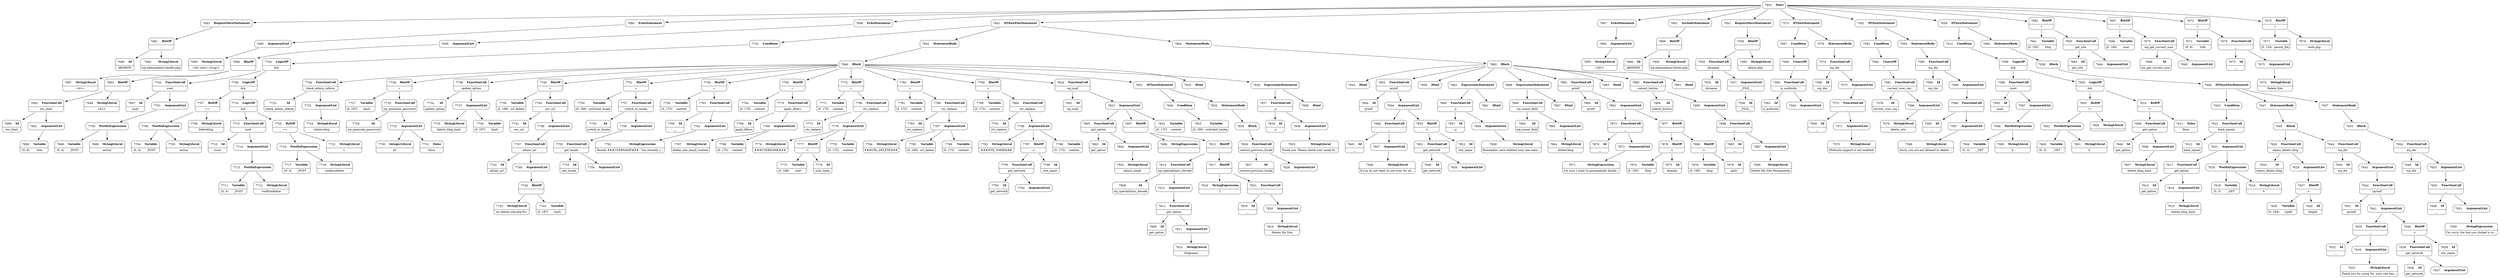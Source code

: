digraph ast {
node [shape=none];
7680 [label=<<TABLE border='1' cellspacing='0' cellpadding='10' style='rounded' ><TR><TD border='0'>7680</TD><TD border='0'><B>Id</B></TD></TR><HR/><TR><TD border='0' cellpadding='5' colspan='2'>ABSPATH</TD></TR></TABLE>>];
7681 [label=<<TABLE border='1' cellspacing='0' cellpadding='10' style='rounded' ><TR><TD border='0'>7681</TD><TD border='0'><B>BinOP</B></TD></TR><HR/><TR><TD border='0' cellpadding='5' colspan='2'>.</TD></TR></TABLE>>];
7681 -> 7680 [weight=2];
7681 -> 7682 [weight=2];
7682 [label=<<TABLE border='1' cellspacing='0' cellpadding='10' style='rounded' ><TR><TD border='0'>7682</TD><TD border='0'><B>StringLiteral</B></TD></TR><HR/><TR><TD border='0' cellpadding='5' colspan='2'>wp-adminadmin-header.php</TD></TR></TABLE>>];
7683 [label=<<TABLE border='1' cellspacing='0' cellpadding='10' style='rounded' ><TR><TD border='0'>7683</TD><TD border='0'><B>RequireOnceStatement</B></TD></TR></TABLE>>];
7683 -> 7681 [weight=2];
7684 [label=<<TABLE border='1' cellspacing='0' cellpadding='10' style='rounded' ><TR><TD border='0'>7684</TD><TD border='0'><B>StringLiteral</B></TD></TR><HR/><TR><TD border='0' cellpadding='5' colspan='2'>&lt;div class='wrap'&gt;</TD></TR></TABLE>>];
7685 [label=<<TABLE border='1' cellspacing='0' cellpadding='10' style='rounded' ><TR><TD border='0'>7685</TD><TD border='0'><B>ArgumentList</B></TD></TR></TABLE>>];
7685 -> 7684 [weight=2];
7686 [label=<<TABLE border='1' cellspacing='0' cellpadding='10' style='rounded' ><TR><TD border='0'>7686</TD><TD border='0'><B>EchoStatement</B></TD></TR></TABLE>>];
7686 -> 7685 [weight=2];
7687 [label=<<TABLE border='1' cellspacing='0' cellpadding='10' style='rounded' ><TR><TD border='0'>7687</TD><TD border='0'><B>StringLiteral</B></TD></TR><HR/><TR><TD border='0' cellpadding='5' colspan='2'>&lt;h1&gt;</TD></TR></TABLE>>];
7688 [label=<<TABLE border='1' cellspacing='0' cellpadding='10' style='rounded' ><TR><TD border='0'>7688</TD><TD border='0'><B>BinOP</B></TD></TR><HR/><TR><TD border='0' cellpadding='5' colspan='2'>.</TD></TR></TABLE>>];
7688 -> 7687 [weight=2];
7688 -> 7693 [weight=2];
7689 [label=<<TABLE border='1' cellspacing='0' cellpadding='10' style='rounded' ><TR><TD border='0'>7689</TD><TD border='0'><B>Id</B></TD></TR><HR/><TR><TD border='0' cellpadding='5' colspan='2'>esc_html</TD></TR></TABLE>>];
7690 [label=<<TABLE border='1' cellspacing='0' cellpadding='10' style='rounded' ><TR><TD border='0'>7690</TD><TD border='0'><B>Variable</B></TD></TR><HR/><TR><TD border='0' cellpadding='5'>(0, 8)</TD><TD border='0' cellpadding='5'>title</TD></TR></TABLE>>];
7691 [label=<<TABLE border='1' cellspacing='0' cellpadding='10' style='rounded' ><TR><TD border='0'>7691</TD><TD border='0'><B>ArgumentList</B></TD></TR></TABLE>>];
7691 -> 7690 [weight=2];
7692 [label=<<TABLE border='1' cellspacing='0' cellpadding='10' style='rounded' ><TR><TD border='0'>7692</TD><TD border='0'><B>FunctionCall</B></TD></TR><HR/><TR><TD border='0' cellpadding='5' colspan='2'>esc_html</TD></TR></TABLE>>];
7692 -> 7689 [weight=2];
7692 -> 7691 [weight=2];
7693 [label=<<TABLE border='1' cellspacing='0' cellpadding='10' style='rounded' ><TR><TD border='0'>7693</TD><TD border='0'><B>BinOP</B></TD></TR><HR/><TR><TD border='0' cellpadding='5' colspan='2'>.</TD></TR></TABLE>>];
7693 -> 7692 [weight=2];
7693 -> 7694 [weight=2];
7694 [label=<<TABLE border='1' cellspacing='0' cellpadding='10' style='rounded' ><TR><TD border='0'>7694</TD><TD border='0'><B>StringLiteral</B></TD></TR><HR/><TR><TD border='0' cellpadding='5' colspan='2'>&lt;h1&gt;</TD></TR></TABLE>>];
7695 [label=<<TABLE border='1' cellspacing='0' cellpadding='10' style='rounded' ><TR><TD border='0'>7695</TD><TD border='0'><B>ArgumentList</B></TD></TR></TABLE>>];
7695 -> 7688 [weight=2];
7696 [label=<<TABLE border='1' cellspacing='0' cellpadding='10' style='rounded' ><TR><TD border='0'>7696</TD><TD border='0'><B>EchoStatement</B></TD></TR></TABLE>>];
7696 -> 7695 [weight=2];
7697 [label=<<TABLE border='1' cellspacing='0' cellpadding='10' style='rounded' ><TR><TD border='0'>7697</TD><TD border='0'><B>Id</B></TD></TR><HR/><TR><TD border='0' cellpadding='5' colspan='2'>isset</TD></TR></TABLE>>];
7698 [label=<<TABLE border='1' cellspacing='0' cellpadding='10' style='rounded' ><TR><TD border='0'>7698</TD><TD border='0'><B>Variable</B></TD></TR><HR/><TR><TD border='0' cellpadding='5'>(0, 4)</TD><TD border='0' cellpadding='5'>_POST</TD></TR></TABLE>>];
7699 [label=<<TABLE border='1' cellspacing='0' cellpadding='10' style='rounded' ><TR><TD border='0'>7699</TD><TD border='0'><B>StringLiteral</B></TD></TR><HR/><TR><TD border='0' cellpadding='5' colspan='2'>action</TD></TR></TABLE>>];
7700 [label=<<TABLE border='1' cellspacing='0' cellpadding='10' style='rounded' ><TR><TD border='0'>7700</TD><TD border='0'><B>PostfixExpression</B></TD></TR></TABLE>>];
7700 -> 7698 [weight=2];
7700 -> 7699 [weight=2];
7701 [label=<<TABLE border='1' cellspacing='0' cellpadding='10' style='rounded' ><TR><TD border='0'>7701</TD><TD border='0'><B>ArgumentList</B></TD></TR></TABLE>>];
7701 -> 7700 [weight=2];
7702 [label=<<TABLE border='1' cellspacing='0' cellpadding='10' style='rounded' ><TR><TD border='0'>7702</TD><TD border='0'><B>FunctionCall</B></TD></TR><HR/><TR><TD border='0' cellpadding='5' colspan='2'>isset</TD></TR></TABLE>>];
7702 -> 7697 [weight=2];
7702 -> 7701 [weight=2];
7703 [label=<<TABLE border='1' cellspacing='0' cellpadding='10' style='rounded' ><TR><TD border='0'>7703</TD><TD border='0'><B>LogicOP</B></TD></TR><HR/><TR><TD border='0' cellpadding='5' colspan='2'>&amp;&amp;</TD></TR></TABLE>>];
7703 -> 7702 [weight=2];
7703 -> 7709 [weight=2];
7704 [label=<<TABLE border='1' cellspacing='0' cellpadding='10' style='rounded' ><TR><TD border='0'>7704</TD><TD border='0'><B>Variable</B></TD></TR><HR/><TR><TD border='0' cellpadding='5'>(0, 4)</TD><TD border='0' cellpadding='5'>_POST</TD></TR></TABLE>>];
7705 [label=<<TABLE border='1' cellspacing='0' cellpadding='10' style='rounded' ><TR><TD border='0'>7705</TD><TD border='0'><B>StringLiteral</B></TD></TR><HR/><TR><TD border='0' cellpadding='5' colspan='2'>action</TD></TR></TABLE>>];
7706 [label=<<TABLE border='1' cellspacing='0' cellpadding='10' style='rounded' ><TR><TD border='0'>7706</TD><TD border='0'><B>PostfixExpression</B></TD></TR></TABLE>>];
7706 -> 7704 [weight=2];
7706 -> 7705 [weight=2];
7707 [label=<<TABLE border='1' cellspacing='0' cellpadding='10' style='rounded' ><TR><TD border='0'>7707</TD><TD border='0'><B>RelOP</B></TD></TR><HR/><TR><TD border='0' cellpadding='5' colspan='2'>==</TD></TR></TABLE>>];
7707 -> 7706 [weight=2];
7707 -> 7708 [weight=2];
7708 [label=<<TABLE border='1' cellspacing='0' cellpadding='10' style='rounded' ><TR><TD border='0'>7708</TD><TD border='0'><B>StringLiteral</B></TD></TR><HR/><TR><TD border='0' cellpadding='5' colspan='2'>deleteblog</TD></TR></TABLE>>];
7709 [label=<<TABLE border='1' cellspacing='0' cellpadding='10' style='rounded' ><TR><TD border='0'>7709</TD><TD border='0'><B>LogicOP</B></TD></TR><HR/><TR><TD border='0' cellpadding='5' colspan='2'>&amp;&amp;</TD></TR></TABLE>>];
7709 -> 7707 [weight=2];
7709 -> 7716 [weight=2];
7710 [label=<<TABLE border='1' cellspacing='0' cellpadding='10' style='rounded' ><TR><TD border='0'>7710</TD><TD border='0'><B>Id</B></TD></TR><HR/><TR><TD border='0' cellpadding='5' colspan='2'>isset</TD></TR></TABLE>>];
7711 [label=<<TABLE border='1' cellspacing='0' cellpadding='10' style='rounded' ><TR><TD border='0'>7711</TD><TD border='0'><B>Variable</B></TD></TR><HR/><TR><TD border='0' cellpadding='5'>(0, 4)</TD><TD border='0' cellpadding='5'>_POST</TD></TR></TABLE>>];
7712 [label=<<TABLE border='1' cellspacing='0' cellpadding='10' style='rounded' ><TR><TD border='0'>7712</TD><TD border='0'><B>StringLiteral</B></TD></TR><HR/><TR><TD border='0' cellpadding='5' colspan='2'>confirmdelete</TD></TR></TABLE>>];
7713 [label=<<TABLE border='1' cellspacing='0' cellpadding='10' style='rounded' ><TR><TD border='0'>7713</TD><TD border='0'><B>PostfixExpression</B></TD></TR></TABLE>>];
7713 -> 7711 [weight=2];
7713 -> 7712 [weight=2];
7714 [label=<<TABLE border='1' cellspacing='0' cellpadding='10' style='rounded' ><TR><TD border='0'>7714</TD><TD border='0'><B>ArgumentList</B></TD></TR></TABLE>>];
7714 -> 7713 [weight=2];
7715 [label=<<TABLE border='1' cellspacing='0' cellpadding='10' style='rounded' ><TR><TD border='0'>7715</TD><TD border='0'><B>FunctionCall</B></TD></TR><HR/><TR><TD border='0' cellpadding='5' colspan='2'>isset</TD></TR></TABLE>>];
7715 -> 7710 [weight=2];
7715 -> 7714 [weight=2];
7716 [label=<<TABLE border='1' cellspacing='0' cellpadding='10' style='rounded' ><TR><TD border='0'>7716</TD><TD border='0'><B>LogicOP</B></TD></TR><HR/><TR><TD border='0' cellpadding='5' colspan='2'>&amp;&amp;</TD></TR></TABLE>>];
7716 -> 7715 [weight=2];
7716 -> 7720 [weight=2];
7717 [label=<<TABLE border='1' cellspacing='0' cellpadding='10' style='rounded' ><TR><TD border='0'>7717</TD><TD border='0'><B>Variable</B></TD></TR><HR/><TR><TD border='0' cellpadding='5'>(0, 4)</TD><TD border='0' cellpadding='5'>_POST</TD></TR></TABLE>>];
7718 [label=<<TABLE border='1' cellspacing='0' cellpadding='10' style='rounded' ><TR><TD border='0'>7718</TD><TD border='0'><B>StringLiteral</B></TD></TR><HR/><TR><TD border='0' cellpadding='5' colspan='2'>confirmdelete</TD></TR></TABLE>>];
7719 [label=<<TABLE border='1' cellspacing='0' cellpadding='10' style='rounded' ><TR><TD border='0'>7719</TD><TD border='0'><B>PostfixExpression</B></TD></TR></TABLE>>];
7719 -> 7717 [weight=2];
7719 -> 7718 [weight=2];
7720 [label=<<TABLE border='1' cellspacing='0' cellpadding='10' style='rounded' ><TR><TD border='0'>7720</TD><TD border='0'><B>RelOP</B></TD></TR><HR/><TR><TD border='0' cellpadding='5' colspan='2'>==</TD></TR></TABLE>>];
7720 -> 7719 [weight=2];
7720 -> 7721 [weight=2];
7721 [label=<<TABLE border='1' cellspacing='0' cellpadding='10' style='rounded' ><TR><TD border='0'>7721</TD><TD border='0'><B>StringLiteral</B></TD></TR><HR/><TR><TD border='0' cellpadding='5' colspan='2'>1</TD></TR></TABLE>>];
7722 [label=<<TABLE border='1' cellspacing='0' cellpadding='10' style='rounded' ><TR><TD border='0'>7722</TD><TD border='0'><B>Condition</B></TD></TR></TABLE>>];
7722 -> 7703 [weight=2];
7723 [label=<<TABLE border='1' cellspacing='0' cellpadding='10' style='rounded' ><TR><TD border='0'>7723</TD><TD border='0'><B>Id</B></TD></TR><HR/><TR><TD border='0' cellpadding='5' colspan='2'>check_admin_referer</TD></TR></TABLE>>];
7724 [label=<<TABLE border='1' cellspacing='0' cellpadding='10' style='rounded' ><TR><TD border='0'>7724</TD><TD border='0'><B>StringLiteral</B></TD></TR><HR/><TR><TD border='0' cellpadding='5' colspan='2'>delete-blog</TD></TR></TABLE>>];
7725 [label=<<TABLE border='1' cellspacing='0' cellpadding='10' style='rounded' ><TR><TD border='0'>7725</TD><TD border='0'><B>ArgumentList</B></TD></TR></TABLE>>];
7725 -> 7724 [weight=2];
7726 [label=<<TABLE border='1' cellspacing='0' cellpadding='10' style='rounded' ><TR><TD border='0'>7726</TD><TD border='0'><B>FunctionCall</B></TD></TR><HR/><TR><TD border='0' cellpadding='5' colspan='2'>check_admin_referer</TD></TR></TABLE>>];
7726 -> 7723 [weight=2];
7726 -> 7725 [weight=2];
7727 [label=<<TABLE border='1' cellspacing='0' cellpadding='10' style='rounded' ><TR><TD border='0'>7727</TD><TD border='0'><B>Variable</B></TD></TR><HR/><TR><TD border='0' cellpadding='5'>(0, 187)</TD><TD border='0' cellpadding='5'>hash</TD></TR></TABLE>>];
7728 [label=<<TABLE border='1' cellspacing='0' cellpadding='10' style='rounded' ><TR><TD border='0'>7728</TD><TD border='0'><B>BinOP</B></TD></TR><HR/><TR><TD border='0' cellpadding='5' colspan='2'>=</TD></TR></TABLE>>];
7728 -> 7727 [weight=2];
7728 -> 7733 [weight=2];
7729 [label=<<TABLE border='1' cellspacing='0' cellpadding='10' style='rounded' ><TR><TD border='0'>7729</TD><TD border='0'><B>Id</B></TD></TR><HR/><TR><TD border='0' cellpadding='5' colspan='2'>wp_generate_password</TD></TR></TABLE>>];
7730 [label=<<TABLE border='1' cellspacing='0' cellpadding='10' style='rounded' ><TR><TD border='0'>7730</TD><TD border='0'><B>IntegerLiteral</B></TD></TR><HR/><TR><TD border='0' cellpadding='5' colspan='2'>20</TD></TR></TABLE>>];
7731 [label=<<TABLE border='1' cellspacing='0' cellpadding='10' style='rounded' ><TR><TD border='0'>7731</TD><TD border='0'><B>False</B></TD></TR><HR/><TR><TD border='0' cellpadding='5' colspan='2'>false</TD></TR></TABLE>>];
7732 [label=<<TABLE border='1' cellspacing='0' cellpadding='10' style='rounded' ><TR><TD border='0'>7732</TD><TD border='0'><B>ArgumentList</B></TD></TR></TABLE>>];
7732 -> 7730 [weight=2];
7732 -> 7731 [weight=2];
7733 [label=<<TABLE border='1' cellspacing='0' cellpadding='10' style='rounded' ><TR><TD border='0'>7733</TD><TD border='0'><B>FunctionCall</B></TD></TR><HR/><TR><TD border='0' cellpadding='5' colspan='2'>wp_generate_password</TD></TR></TABLE>>];
7733 -> 7729 [weight=2];
7733 -> 7732 [weight=2];
7734 [label=<<TABLE border='1' cellspacing='0' cellpadding='10' style='rounded' ><TR><TD border='0'>7734</TD><TD border='0'><B>Id</B></TD></TR><HR/><TR><TD border='0' cellpadding='5' colspan='2'>update_option</TD></TR></TABLE>>];
7735 [label=<<TABLE border='1' cellspacing='0' cellpadding='10' style='rounded' ><TR><TD border='0'>7735</TD><TD border='0'><B>StringLiteral</B></TD></TR><HR/><TR><TD border='0' cellpadding='5' colspan='2'>delete_blog_hash</TD></TR></TABLE>>];
7736 [label=<<TABLE border='1' cellspacing='0' cellpadding='10' style='rounded' ><TR><TD border='0'>7736</TD><TD border='0'><B>Variable</B></TD></TR><HR/><TR><TD border='0' cellpadding='5'>(0, 187)</TD><TD border='0' cellpadding='5'>hash</TD></TR></TABLE>>];
7737 [label=<<TABLE border='1' cellspacing='0' cellpadding='10' style='rounded' ><TR><TD border='0'>7737</TD><TD border='0'><B>ArgumentList</B></TD></TR></TABLE>>];
7737 -> 7735 [weight=2];
7737 -> 7736 [weight=2];
7738 [label=<<TABLE border='1' cellspacing='0' cellpadding='10' style='rounded' ><TR><TD border='0'>7738</TD><TD border='0'><B>FunctionCall</B></TD></TR><HR/><TR><TD border='0' cellpadding='5' colspan='2'>update_option</TD></TR></TABLE>>];
7738 -> 7734 [weight=2];
7738 -> 7737 [weight=2];
7739 [label=<<TABLE border='1' cellspacing='0' cellpadding='10' style='rounded' ><TR><TD border='0'>7739</TD><TD border='0'><B>Variable</B></TD></TR><HR/><TR><TD border='0' cellpadding='5'>(0, 188)</TD><TD border='0' cellpadding='5'>url_delete</TD></TR></TABLE>>];
7740 [label=<<TABLE border='1' cellspacing='0' cellpadding='10' style='rounded' ><TR><TD border='0'>7740</TD><TD border='0'><B>BinOP</B></TD></TR><HR/><TR><TD border='0' cellpadding='5' colspan='2'>=</TD></TR></TABLE>>];
7740 -> 7739 [weight=2];
7740 -> 7749 [weight=2];
7741 [label=<<TABLE border='1' cellspacing='0' cellpadding='10' style='rounded' ><TR><TD border='0'>7741</TD><TD border='0'><B>Id</B></TD></TR><HR/><TR><TD border='0' cellpadding='5' colspan='2'>esc_url</TD></TR></TABLE>>];
7742 [label=<<TABLE border='1' cellspacing='0' cellpadding='10' style='rounded' ><TR><TD border='0'>7742</TD><TD border='0'><B>Id</B></TD></TR><HR/><TR><TD border='0' cellpadding='5' colspan='2'>admin_url</TD></TR></TABLE>>];
7743 [label=<<TABLE border='1' cellspacing='0' cellpadding='10' style='rounded' ><TR><TD border='0'>7743</TD><TD border='0'><B>StringLiteral</B></TD></TR><HR/><TR><TD border='0' cellpadding='5' colspan='2'>ms-delete-site.php?h=</TD></TR></TABLE>>];
7744 [label=<<TABLE border='1' cellspacing='0' cellpadding='10' style='rounded' ><TR><TD border='0'>7744</TD><TD border='0'><B>BinOP</B></TD></TR><HR/><TR><TD border='0' cellpadding='5' colspan='2'>.</TD></TR></TABLE>>];
7744 -> 7743 [weight=2];
7744 -> 7745 [weight=2];
7745 [label=<<TABLE border='1' cellspacing='0' cellpadding='10' style='rounded' ><TR><TD border='0'>7745</TD><TD border='0'><B>Variable</B></TD></TR><HR/><TR><TD border='0' cellpadding='5'>(0, 187)</TD><TD border='0' cellpadding='5'>hash</TD></TR></TABLE>>];
7746 [label=<<TABLE border='1' cellspacing='0' cellpadding='10' style='rounded' ><TR><TD border='0'>7746</TD><TD border='0'><B>ArgumentList</B></TD></TR></TABLE>>];
7746 -> 7744 [weight=2];
7747 [label=<<TABLE border='1' cellspacing='0' cellpadding='10' style='rounded' ><TR><TD border='0'>7747</TD><TD border='0'><B>FunctionCall</B></TD></TR><HR/><TR><TD border='0' cellpadding='5' colspan='2'>admin_url</TD></TR></TABLE>>];
7747 -> 7742 [weight=2];
7747 -> 7746 [weight=2];
7748 [label=<<TABLE border='1' cellspacing='0' cellpadding='10' style='rounded' ><TR><TD border='0'>7748</TD><TD border='0'><B>ArgumentList</B></TD></TR></TABLE>>];
7748 -> 7747 [weight=2];
7749 [label=<<TABLE border='1' cellspacing='0' cellpadding='10' style='rounded' ><TR><TD border='0'>7749</TD><TD border='0'><B>FunctionCall</B></TD></TR><HR/><TR><TD border='0' cellpadding='5' colspan='2'>esc_url</TD></TR></TABLE>>];
7749 -> 7741 [weight=2];
7749 -> 7748 [weight=2];
7750 [label=<<TABLE border='1' cellspacing='0' cellpadding='10' style='rounded' ><TR><TD border='0'>7750</TD><TD border='0'><B>Variable</B></TD></TR><HR/><TR><TD border='0' cellpadding='5'>(0, 189)</TD><TD border='0' cellpadding='5'>switched_locale</TD></TR></TABLE>>];
7751 [label=<<TABLE border='1' cellspacing='0' cellpadding='10' style='rounded' ><TR><TD border='0'>7751</TD><TD border='0'><B>BinOP</B></TD></TR><HR/><TR><TD border='0' cellpadding='5' colspan='2'>=</TD></TR></TABLE>>];
7751 -> 7750 [weight=2];
7751 -> 7757 [weight=2];
7752 [label=<<TABLE border='1' cellspacing='0' cellpadding='10' style='rounded' ><TR><TD border='0'>7752</TD><TD border='0'><B>Id</B></TD></TR><HR/><TR><TD border='0' cellpadding='5' colspan='2'>switch_to_locale</TD></TR></TABLE>>];
7753 [label=<<TABLE border='1' cellspacing='0' cellpadding='10' style='rounded' ><TR><TD border='0'>7753</TD><TD border='0'><B>Id</B></TD></TR><HR/><TR><TD border='0' cellpadding='5' colspan='2'>get_locale</TD></TR></TABLE>>];
7754 [label=<<TABLE border='1' cellspacing='0' cellpadding='10' style='rounded' ><TR><TD border='0'>7754</TD><TD border='0'><B>ArgumentList</B></TD></TR></TABLE>>];
7755 [label=<<TABLE border='1' cellspacing='0' cellpadding='10' style='rounded' ><TR><TD border='0'>7755</TD><TD border='0'><B>FunctionCall</B></TD></TR><HR/><TR><TD border='0' cellpadding='5' colspan='2'>get_locale</TD></TR></TABLE>>];
7755 -> 7753 [weight=2];
7755 -> 7754 [weight=2];
7756 [label=<<TABLE border='1' cellspacing='0' cellpadding='10' style='rounded' ><TR><TD border='0'>7756</TD><TD border='0'><B>ArgumentList</B></TD></TR></TABLE>>];
7756 -> 7755 [weight=2];
7757 [label=<<TABLE border='1' cellspacing='0' cellpadding='10' style='rounded' ><TR><TD border='0'>7757</TD><TD border='0'><B>FunctionCall</B></TD></TR><HR/><TR><TD border='0' cellpadding='5' colspan='2'>switch_to_locale</TD></TR></TABLE>>];
7757 -> 7752 [weight=2];
7757 -> 7756 [weight=2];
7758 [label=<<TABLE border='1' cellspacing='0' cellpadding='10' style='rounded' ><TR><TD border='0'>7758</TD><TD border='0'><B>Variable</B></TD></TR><HR/><TR><TD border='0' cellpadding='5'>(0, 175)</TD><TD border='0' cellpadding='5'>content</TD></TR></TABLE>>];
7759 [label=<<TABLE border='1' cellspacing='0' cellpadding='10' style='rounded' ><TR><TD border='0'>7759</TD><TD border='0'><B>BinOP</B></TD></TR><HR/><TR><TD border='0' cellpadding='5' colspan='2'>=</TD></TR></TABLE>>];
7759 -> 7758 [weight=2];
7759 -> 7763 [weight=2];
7760 [label=<<TABLE border='1' cellspacing='0' cellpadding='10' style='rounded' ><TR><TD border='0'>7760</TD><TD border='0'><B>Id</B></TD></TR><HR/><TR><TD border='0' cellpadding='5' colspan='2'>__</TD></TR></TABLE>>];
7761 [label=<<TABLE border='1' cellspacing='0' cellpadding='10' style='rounded' ><TR><TD border='0'>7761</TD><TD border='0'><B>StringExpression</B></TD></TR><HR/><TR><TD border='0' cellpadding='5' colspan='2'>Howdy ###USERNAME###,  You recently c...</TD></TR></TABLE>>];
7762 [label=<<TABLE border='1' cellspacing='0' cellpadding='10' style='rounded' ><TR><TD border='0'>7762</TD><TD border='0'><B>ArgumentList</B></TD></TR></TABLE>>];
7762 -> 7761 [weight=2];
7763 [label=<<TABLE border='1' cellspacing='0' cellpadding='10' style='rounded' ><TR><TD border='0'>7763</TD><TD border='0'><B>FunctionCall</B></TD></TR><HR/><TR><TD border='0' cellpadding='5' colspan='2'>__</TD></TR></TABLE>>];
7763 -> 7760 [weight=2];
7763 -> 7762 [weight=2];
7764 [label=<<TABLE border='1' cellspacing='0' cellpadding='10' style='rounded' ><TR><TD border='0'>7764</TD><TD border='0'><B>Variable</B></TD></TR><HR/><TR><TD border='0' cellpadding='5'>(0, 175)</TD><TD border='0' cellpadding='5'>content</TD></TR></TABLE>>];
7765 [label=<<TABLE border='1' cellspacing='0' cellpadding='10' style='rounded' ><TR><TD border='0'>7765</TD><TD border='0'><B>BinOP</B></TD></TR><HR/><TR><TD border='0' cellpadding='5' colspan='2'>=</TD></TR></TABLE>>];
7765 -> 7764 [weight=2];
7765 -> 7770 [weight=2];
7766 [label=<<TABLE border='1' cellspacing='0' cellpadding='10' style='rounded' ><TR><TD border='0'>7766</TD><TD border='0'><B>Id</B></TD></TR><HR/><TR><TD border='0' cellpadding='5' colspan='2'>apply_filters</TD></TR></TABLE>>];
7767 [label=<<TABLE border='1' cellspacing='0' cellpadding='10' style='rounded' ><TR><TD border='0'>7767</TD><TD border='0'><B>StringLiteral</B></TD></TR><HR/><TR><TD border='0' cellpadding='5' colspan='2'>delete_site_email_content</TD></TR></TABLE>>];
7768 [label=<<TABLE border='1' cellspacing='0' cellpadding='10' style='rounded' ><TR><TD border='0'>7768</TD><TD border='0'><B>Variable</B></TD></TR><HR/><TR><TD border='0' cellpadding='5'>(0, 175)</TD><TD border='0' cellpadding='5'>content</TD></TR></TABLE>>];
7769 [label=<<TABLE border='1' cellspacing='0' cellpadding='10' style='rounded' ><TR><TD border='0'>7769</TD><TD border='0'><B>ArgumentList</B></TD></TR></TABLE>>];
7769 -> 7767 [weight=2];
7769 -> 7768 [weight=2];
7770 [label=<<TABLE border='1' cellspacing='0' cellpadding='10' style='rounded' ><TR><TD border='0'>7770</TD><TD border='0'><B>FunctionCall</B></TD></TR><HR/><TR><TD border='0' cellpadding='5' colspan='2'>apply_filters</TD></TR></TABLE>>];
7770 -> 7766 [weight=2];
7770 -> 7769 [weight=2];
7771 [label=<<TABLE border='1' cellspacing='0' cellpadding='10' style='rounded' ><TR><TD border='0'>7771</TD><TD border='0'><B>Variable</B></TD></TR><HR/><TR><TD border='0' cellpadding='5'>(0, 175)</TD><TD border='0' cellpadding='5'>content</TD></TR></TABLE>>];
7772 [label=<<TABLE border='1' cellspacing='0' cellpadding='10' style='rounded' ><TR><TD border='0'>7772</TD><TD border='0'><B>BinOP</B></TD></TR><HR/><TR><TD border='0' cellpadding='5' colspan='2'>=</TD></TR></TABLE>>];
7772 -> 7771 [weight=2];
7772 -> 7780 [weight=2];
7773 [label=<<TABLE border='1' cellspacing='0' cellpadding='10' style='rounded' ><TR><TD border='0'>7773</TD><TD border='0'><B>Id</B></TD></TR><HR/><TR><TD border='0' cellpadding='5' colspan='2'>str_replace</TD></TR></TABLE>>];
7774 [label=<<TABLE border='1' cellspacing='0' cellpadding='10' style='rounded' ><TR><TD border='0'>7774</TD><TD border='0'><B>StringLiteral</B></TD></TR><HR/><TR><TD border='0' cellpadding='5' colspan='2'>###USERNAME###</TD></TR></TABLE>>];
7775 [label=<<TABLE border='1' cellspacing='0' cellpadding='10' style='rounded' ><TR><TD border='0'>7775</TD><TD border='0'><B>Variable</B></TD></TR><HR/><TR><TD border='0' cellpadding='5'>(0, 186)</TD><TD border='0' cellpadding='5'>user</TD></TR></TABLE>>];
7776 [label=<<TABLE border='1' cellspacing='0' cellpadding='10' style='rounded' ><TR><TD border='0'>7776</TD><TD border='0'><B>Id</B></TD></TR><HR/><TR><TD border='0' cellpadding='5' colspan='2'>user_login</TD></TR></TABLE>>];
7777 [label=<<TABLE border='1' cellspacing='0' cellpadding='10' style='rounded' ><TR><TD border='0'>7777</TD><TD border='0'><B>BinOP</B></TD></TR><HR/><TR><TD border='0' cellpadding='5' colspan='2'>-&gt;</TD></TR></TABLE>>];
7777 -> 7775 [weight=2];
7777 -> 7776 [weight=2];
7778 [label=<<TABLE border='1' cellspacing='0' cellpadding='10' style='rounded' ><TR><TD border='0'>7778</TD><TD border='0'><B>Variable</B></TD></TR><HR/><TR><TD border='0' cellpadding='5'>(0, 175)</TD><TD border='0' cellpadding='5'>content</TD></TR></TABLE>>];
7779 [label=<<TABLE border='1' cellspacing='0' cellpadding='10' style='rounded' ><TR><TD border='0'>7779</TD><TD border='0'><B>ArgumentList</B></TD></TR></TABLE>>];
7779 -> 7774 [weight=2];
7779 -> 7777 [weight=2];
7779 -> 7778 [weight=2];
7780 [label=<<TABLE border='1' cellspacing='0' cellpadding='10' style='rounded' ><TR><TD border='0'>7780</TD><TD border='0'><B>FunctionCall</B></TD></TR><HR/><TR><TD border='0' cellpadding='5' colspan='2'>str_replace</TD></TR></TABLE>>];
7780 -> 7773 [weight=2];
7780 -> 7779 [weight=2];
7781 [label=<<TABLE border='1' cellspacing='0' cellpadding='10' style='rounded' ><TR><TD border='0'>7781</TD><TD border='0'><B>Variable</B></TD></TR><HR/><TR><TD border='0' cellpadding='5'>(0, 175)</TD><TD border='0' cellpadding='5'>content</TD></TR></TABLE>>];
7782 [label=<<TABLE border='1' cellspacing='0' cellpadding='10' style='rounded' ><TR><TD border='0'>7782</TD><TD border='0'><B>BinOP</B></TD></TR><HR/><TR><TD border='0' cellpadding='5' colspan='2'>=</TD></TR></TABLE>>];
7782 -> 7781 [weight=2];
7782 -> 7788 [weight=2];
7783 [label=<<TABLE border='1' cellspacing='0' cellpadding='10' style='rounded' ><TR><TD border='0'>7783</TD><TD border='0'><B>Id</B></TD></TR><HR/><TR><TD border='0' cellpadding='5' colspan='2'>str_replace</TD></TR></TABLE>>];
7784 [label=<<TABLE border='1' cellspacing='0' cellpadding='10' style='rounded' ><TR><TD border='0'>7784</TD><TD border='0'><B>StringLiteral</B></TD></TR><HR/><TR><TD border='0' cellpadding='5' colspan='2'>###URL_DELETE###</TD></TR></TABLE>>];
7785 [label=<<TABLE border='1' cellspacing='0' cellpadding='10' style='rounded' ><TR><TD border='0'>7785</TD><TD border='0'><B>Variable</B></TD></TR><HR/><TR><TD border='0' cellpadding='5'>(0, 188)</TD><TD border='0' cellpadding='5'>url_delete</TD></TR></TABLE>>];
7786 [label=<<TABLE border='1' cellspacing='0' cellpadding='10' style='rounded' ><TR><TD border='0'>7786</TD><TD border='0'><B>Variable</B></TD></TR><HR/><TR><TD border='0' cellpadding='5'>(0, 175)</TD><TD border='0' cellpadding='5'>content</TD></TR></TABLE>>];
7787 [label=<<TABLE border='1' cellspacing='0' cellpadding='10' style='rounded' ><TR><TD border='0'>7787</TD><TD border='0'><B>ArgumentList</B></TD></TR></TABLE>>];
7787 -> 7784 [weight=2];
7787 -> 7785 [weight=2];
7787 -> 7786 [weight=2];
7788 [label=<<TABLE border='1' cellspacing='0' cellpadding='10' style='rounded' ><TR><TD border='0'>7788</TD><TD border='0'><B>FunctionCall</B></TD></TR><HR/><TR><TD border='0' cellpadding='5' colspan='2'>str_replace</TD></TR></TABLE>>];
7788 -> 7783 [weight=2];
7788 -> 7787 [weight=2];
7789 [label=<<TABLE border='1' cellspacing='0' cellpadding='10' style='rounded' ><TR><TD border='0'>7789</TD><TD border='0'><B>Variable</B></TD></TR><HR/><TR><TD border='0' cellpadding='5'>(0, 175)</TD><TD border='0' cellpadding='5'>content</TD></TR></TABLE>>];
7790 [label=<<TABLE border='1' cellspacing='0' cellpadding='10' style='rounded' ><TR><TD border='0'>7790</TD><TD border='0'><B>BinOP</B></TD></TR><HR/><TR><TD border='0' cellpadding='5' colspan='2'>=</TD></TR></TABLE>>];
7790 -> 7789 [weight=2];
7790 -> 7800 [weight=2];
7791 [label=<<TABLE border='1' cellspacing='0' cellpadding='10' style='rounded' ><TR><TD border='0'>7791</TD><TD border='0'><B>Id</B></TD></TR><HR/><TR><TD border='0' cellpadding='5' colspan='2'>str_replace</TD></TR></TABLE>>];
7792 [label=<<TABLE border='1' cellspacing='0' cellpadding='10' style='rounded' ><TR><TD border='0'>7792</TD><TD border='0'><B>StringLiteral</B></TD></TR><HR/><TR><TD border='0' cellpadding='5' colspan='2'>###SITE_NAME###</TD></TR></TABLE>>];
7793 [label=<<TABLE border='1' cellspacing='0' cellpadding='10' style='rounded' ><TR><TD border='0'>7793</TD><TD border='0'><B>Id</B></TD></TR><HR/><TR><TD border='0' cellpadding='5' colspan='2'>get_network</TD></TR></TABLE>>];
7794 [label=<<TABLE border='1' cellspacing='0' cellpadding='10' style='rounded' ><TR><TD border='0'>7794</TD><TD border='0'><B>ArgumentList</B></TD></TR></TABLE>>];
7795 [label=<<TABLE border='1' cellspacing='0' cellpadding='10' style='rounded' ><TR><TD border='0'>7795</TD><TD border='0'><B>FunctionCall</B></TD></TR><HR/><TR><TD border='0' cellpadding='5' colspan='2'>get_network</TD></TR></TABLE>>];
7795 -> 7793 [weight=2];
7795 -> 7794 [weight=2];
7796 [label=<<TABLE border='1' cellspacing='0' cellpadding='10' style='rounded' ><TR><TD border='0'>7796</TD><TD border='0'><B>Id</B></TD></TR><HR/><TR><TD border='0' cellpadding='5' colspan='2'>site_name</TD></TR></TABLE>>];
7797 [label=<<TABLE border='1' cellspacing='0' cellpadding='10' style='rounded' ><TR><TD border='0'>7797</TD><TD border='0'><B>BinOP</B></TD></TR><HR/><TR><TD border='0' cellpadding='5' colspan='2'>-&gt;</TD></TR></TABLE>>];
7797 -> 7795 [weight=2];
7797 -> 7796 [weight=2];
7798 [label=<<TABLE border='1' cellspacing='0' cellpadding='10' style='rounded' ><TR><TD border='0'>7798</TD><TD border='0'><B>Variable</B></TD></TR><HR/><TR><TD border='0' cellpadding='5'>(0, 175)</TD><TD border='0' cellpadding='5'>content</TD></TR></TABLE>>];
7799 [label=<<TABLE border='1' cellspacing='0' cellpadding='10' style='rounded' ><TR><TD border='0'>7799</TD><TD border='0'><B>ArgumentList</B></TD></TR></TABLE>>];
7799 -> 7792 [weight=2];
7799 -> 7797 [weight=2];
7799 -> 7798 [weight=2];
7800 [label=<<TABLE border='1' cellspacing='0' cellpadding='10' style='rounded' ><TR><TD border='0'>7800</TD><TD border='0'><B>FunctionCall</B></TD></TR><HR/><TR><TD border='0' cellpadding='5' colspan='2'>str_replace</TD></TR></TABLE>>];
7800 -> 7791 [weight=2];
7800 -> 7799 [weight=2];
7801 [label=<<TABLE border='1' cellspacing='0' cellpadding='10' style='rounded' ><TR><TD border='0'>7801</TD><TD border='0'><B>Id</B></TD></TR><HR/><TR><TD border='0' cellpadding='5' colspan='2'>wp_mail</TD></TR></TABLE>>];
7802 [label=<<TABLE border='1' cellspacing='0' cellpadding='10' style='rounded' ><TR><TD border='0'>7802</TD><TD border='0'><B>Id</B></TD></TR><HR/><TR><TD border='0' cellpadding='5' colspan='2'>get_option</TD></TR></TABLE>>];
7803 [label=<<TABLE border='1' cellspacing='0' cellpadding='10' style='rounded' ><TR><TD border='0'>7803</TD><TD border='0'><B>StringLiteral</B></TD></TR><HR/><TR><TD border='0' cellpadding='5' colspan='2'>admin_email</TD></TR></TABLE>>];
7804 [label=<<TABLE border='1' cellspacing='0' cellpadding='10' style='rounded' ><TR><TD border='0'>7804</TD><TD border='0'><B>ArgumentList</B></TD></TR></TABLE>>];
7804 -> 7803 [weight=2];
7805 [label=<<TABLE border='1' cellspacing='0' cellpadding='10' style='rounded' ><TR><TD border='0'>7805</TD><TD border='0'><B>FunctionCall</B></TD></TR><HR/><TR><TD border='0' cellpadding='5' colspan='2'>get_option</TD></TR></TABLE>>];
7805 -> 7802 [weight=2];
7805 -> 7804 [weight=2];
7806 [label=<<TABLE border='1' cellspacing='0' cellpadding='10' style='rounded' ><TR><TD border='0'>7806</TD><TD border='0'><B>StringExpression</B></TD></TR><HR/><TR><TD border='0' cellpadding='5' colspan='2'>[ </TD></TR></TABLE>>];
7807 [label=<<TABLE border='1' cellspacing='0' cellpadding='10' style='rounded' ><TR><TD border='0'>7807</TD><TD border='0'><B>BinOP</B></TD></TR><HR/><TR><TD border='0' cellpadding='5' colspan='2'>.</TD></TR></TABLE>>];
7807 -> 7806 [weight=2];
7807 -> 7815 [weight=2];
7808 [label=<<TABLE border='1' cellspacing='0' cellpadding='10' style='rounded' ><TR><TD border='0'>7808</TD><TD border='0'><B>Id</B></TD></TR><HR/><TR><TD border='0' cellpadding='5' colspan='2'>wp_specialchars_decode</TD></TR></TABLE>>];
7809 [label=<<TABLE border='1' cellspacing='0' cellpadding='10' style='rounded' ><TR><TD border='0'>7809</TD><TD border='0'><B>Id</B></TD></TR><HR/><TR><TD border='0' cellpadding='5' colspan='2'>get_option</TD></TR></TABLE>>];
7810 [label=<<TABLE border='1' cellspacing='0' cellpadding='10' style='rounded' ><TR><TD border='0'>7810</TD><TD border='0'><B>StringLiteral</B></TD></TR><HR/><TR><TD border='0' cellpadding='5' colspan='2'>blogname</TD></TR></TABLE>>];
7811 [label=<<TABLE border='1' cellspacing='0' cellpadding='10' style='rounded' ><TR><TD border='0'>7811</TD><TD border='0'><B>ArgumentList</B></TD></TR></TABLE>>];
7811 -> 7810 [weight=2];
7812 [label=<<TABLE border='1' cellspacing='0' cellpadding='10' style='rounded' ><TR><TD border='0'>7812</TD><TD border='0'><B>FunctionCall</B></TD></TR><HR/><TR><TD border='0' cellpadding='5' colspan='2'>get_option</TD></TR></TABLE>>];
7812 -> 7809 [weight=2];
7812 -> 7811 [weight=2];
7813 [label=<<TABLE border='1' cellspacing='0' cellpadding='10' style='rounded' ><TR><TD border='0'>7813</TD><TD border='0'><B>ArgumentList</B></TD></TR></TABLE>>];
7813 -> 7812 [weight=2];
7814 [label=<<TABLE border='1' cellspacing='0' cellpadding='10' style='rounded' ><TR><TD border='0'>7814</TD><TD border='0'><B>FunctionCall</B></TD></TR><HR/><TR><TD border='0' cellpadding='5' colspan='2'>wp_specialchars_decode</TD></TR></TABLE>>];
7814 -> 7808 [weight=2];
7814 -> 7813 [weight=2];
7815 [label=<<TABLE border='1' cellspacing='0' cellpadding='10' style='rounded' ><TR><TD border='0'>7815</TD><TD border='0'><B>BinOP</B></TD></TR><HR/><TR><TD border='0' cellpadding='5' colspan='2'>.</TD></TR></TABLE>>];
7815 -> 7814 [weight=2];
7815 -> 7817 [weight=2];
7816 [label=<<TABLE border='1' cellspacing='0' cellpadding='10' style='rounded' ><TR><TD border='0'>7816</TD><TD border='0'><B>StringExpression</B></TD></TR><HR/><TR><TD border='0' cellpadding='5' colspan='2'> ] </TD></TR></TABLE>>];
7817 [label=<<TABLE border='1' cellspacing='0' cellpadding='10' style='rounded' ><TR><TD border='0'>7817</TD><TD border='0'><B>BinOP</B></TD></TR><HR/><TR><TD border='0' cellpadding='5' colspan='2'>.</TD></TR></TABLE>>];
7817 -> 7816 [weight=2];
7817 -> 7821 [weight=2];
7818 [label=<<TABLE border='1' cellspacing='0' cellpadding='10' style='rounded' ><TR><TD border='0'>7818</TD><TD border='0'><B>Id</B></TD></TR><HR/><TR><TD border='0' cellpadding='5' colspan='2'>__</TD></TR></TABLE>>];
7819 [label=<<TABLE border='1' cellspacing='0' cellpadding='10' style='rounded' ><TR><TD border='0'>7819</TD><TD border='0'><B>StringLiteral</B></TD></TR><HR/><TR><TD border='0' cellpadding='5' colspan='2'>Delete My Site</TD></TR></TABLE>>];
7820 [label=<<TABLE border='1' cellspacing='0' cellpadding='10' style='rounded' ><TR><TD border='0'>7820</TD><TD border='0'><B>ArgumentList</B></TD></TR></TABLE>>];
7820 -> 7819 [weight=2];
7821 [label=<<TABLE border='1' cellspacing='0' cellpadding='10' style='rounded' ><TR><TD border='0'>7821</TD><TD border='0'><B>FunctionCall</B></TD></TR><HR/><TR><TD border='0' cellpadding='5' colspan='2'>__</TD></TR></TABLE>>];
7821 -> 7818 [weight=2];
7821 -> 7820 [weight=2];
7822 [label=<<TABLE border='1' cellspacing='0' cellpadding='10' style='rounded' ><TR><TD border='0'>7822</TD><TD border='0'><B>Variable</B></TD></TR><HR/><TR><TD border='0' cellpadding='5'>(0, 175)</TD><TD border='0' cellpadding='5'>content</TD></TR></TABLE>>];
7823 [label=<<TABLE border='1' cellspacing='0' cellpadding='10' style='rounded' ><TR><TD border='0'>7823</TD><TD border='0'><B>ArgumentList</B></TD></TR></TABLE>>];
7823 -> 7805 [weight=2];
7823 -> 7807 [weight=2];
7823 -> 7822 [weight=2];
7824 [label=<<TABLE border='1' cellspacing='0' cellpadding='10' style='rounded' ><TR><TD border='0'>7824</TD><TD border='0'><B>FunctionCall</B></TD></TR><HR/><TR><TD border='0' cellpadding='5' colspan='2'>wp_mail</TD></TR></TABLE>>];
7824 -> 7801 [weight=2];
7824 -> 7823 [weight=2];
7825 [label=<<TABLE border='1' cellspacing='0' cellpadding='10' style='rounded' ><TR><TD border='0'>7825</TD><TD border='0'><B>Variable</B></TD></TR><HR/><TR><TD border='0' cellpadding='5'>(0, 189)</TD><TD border='0' cellpadding='5'>switched_locale</TD></TR></TABLE>>];
7826 [label=<<TABLE border='1' cellspacing='0' cellpadding='10' style='rounded' ><TR><TD border='0'>7826</TD><TD border='0'><B>Condition</B></TD></TR></TABLE>>];
7826 -> 7825 [weight=2];
7827 [label=<<TABLE border='1' cellspacing='0' cellpadding='10' style='rounded' ><TR><TD border='0'>7827</TD><TD border='0'><B>Id</B></TD></TR><HR/><TR><TD border='0' cellpadding='5' colspan='2'>restore_previous_locale</TD></TR></TABLE>>];
7828 [label=<<TABLE border='1' cellspacing='0' cellpadding='10' style='rounded' ><TR><TD border='0'>7828</TD><TD border='0'><B>ArgumentList</B></TD></TR></TABLE>>];
7829 [label=<<TABLE border='1' cellspacing='0' cellpadding='10' style='rounded' ><TR><TD border='0'>7829</TD><TD border='0'><B>FunctionCall</B></TD></TR><HR/><TR><TD border='0' cellpadding='5' colspan='2'>restore_previous_locale</TD></TR></TABLE>>];
7829 -> 7827 [weight=2];
7829 -> 7828 [weight=2];
7830 [label=<<TABLE border='1' cellspacing='0' cellpadding='10' style='rounded' ><TR><TD border='0'>7830</TD><TD border='0'><B>Block</B></TD></TR></TABLE>>];
7830 -> 7829 [weight=2];
7831 [label=<<TABLE border='1' cellspacing='0' cellpadding='10' style='rounded' ><TR><TD border='0'>7831</TD><TD border='0'><B>IfThenStatement</B></TD></TR></TABLE>>];
7831 -> 7826 [weight=2];
7831 -> 7832 [weight=2];
7832 [label=<<TABLE border='1' cellspacing='0' cellpadding='10' style='rounded' ><TR><TD border='0'>7832</TD><TD border='0'><B>StatementBody</B></TD></TR></TABLE>>];
7832 -> 7830 [weight=2];
7833 [label=<<TABLE border='1' cellspacing='0' cellpadding='10' style='rounded' ><TR><TD border='0'>7833</TD><TD border='0'><B>Html</B></TD></TR></TABLE>>];
7834 [label=<<TABLE border='1' cellspacing='0' cellpadding='10' style='rounded' ><TR><TD border='0'>7834</TD><TD border='0'><B>Id</B></TD></TR><HR/><TR><TD border='0' cellpadding='5' colspan='2'>_e</TD></TR></TABLE>>];
7835 [label=<<TABLE border='1' cellspacing='0' cellpadding='10' style='rounded' ><TR><TD border='0'>7835</TD><TD border='0'><B>StringLiteral</B></TD></TR><HR/><TR><TD border='0' cellpadding='5' colspan='2'>Thank you. Please check your email fo...</TD></TR></TABLE>>];
7836 [label=<<TABLE border='1' cellspacing='0' cellpadding='10' style='rounded' ><TR><TD border='0'>7836</TD><TD border='0'><B>ArgumentList</B></TD></TR></TABLE>>];
7836 -> 7835 [weight=2];
7837 [label=<<TABLE border='1' cellspacing='0' cellpadding='10' style='rounded' ><TR><TD border='0'>7837</TD><TD border='0'><B>FunctionCall</B></TD></TR><HR/><TR><TD border='0' cellpadding='5' colspan='2'>_e</TD></TR></TABLE>>];
7837 -> 7834 [weight=2];
7837 -> 7836 [weight=2];
7838 [label=<<TABLE border='1' cellspacing='0' cellpadding='10' style='rounded' ><TR><TD border='0'>7838</TD><TD border='0'><B>Html</B></TD></TR></TABLE>>];
7839 [label=<<TABLE border='1' cellspacing='0' cellpadding='10' style='rounded' ><TR><TD border='0'>7839</TD><TD border='0'><B>ExpressionStatement</B></TD></TR></TABLE>>];
7839 -> 7837 [weight=2];
7839 -> 7838 [weight=2];
7840 [label=<<TABLE border='1' cellspacing='0' cellpadding='10' style='rounded' ><TR><TD border='0'>7840</TD><TD border='0'><B>Block</B></TD></TR></TABLE>>];
7840 -> 7726 [weight=2];
7840 -> 7728 [weight=2];
7840 -> 7738 [weight=2];
7840 -> 7740 [weight=2];
7840 -> 7751 [weight=2];
7840 -> 7759 [weight=2];
7840 -> 7765 [weight=2];
7840 -> 7772 [weight=2];
7840 -> 7782 [weight=2];
7840 -> 7790 [weight=2];
7840 -> 7824 [weight=2];
7840 -> 7831 [weight=2];
7840 -> 7833 [weight=2];
7840 -> 7839 [weight=2];
7841 [label=<<TABLE border='1' cellspacing='0' cellpadding='10' style='rounded' ><TR><TD border='0'>7841</TD><TD border='0'><B>IfThenElseStatement</B></TD></TR></TABLE>>];
7841 -> 7722 [weight=2];
7841 -> 7842 [weight=2];
7841 -> 7894 [weight=2];
7842 [label=<<TABLE border='1' cellspacing='0' cellpadding='10' style='rounded' ><TR><TD border='0'>7842</TD><TD border='0'><B>StatementBody</B></TD></TR></TABLE>>];
7842 -> 7840 [weight=2];
7843 [label=<<TABLE border='1' cellspacing='0' cellpadding='10' style='rounded' ><TR><TD border='0'>7843</TD><TD border='0'><B>Html</B></TD></TR></TABLE>>];
7844 [label=<<TABLE border='1' cellspacing='0' cellpadding='10' style='rounded' ><TR><TD border='0'>7844</TD><TD border='0'><B>Id</B></TD></TR><HR/><TR><TD border='0' cellpadding='5' colspan='2'>printf</TD></TR></TABLE>>];
7845 [label=<<TABLE border='1' cellspacing='0' cellpadding='10' style='rounded' ><TR><TD border='0'>7845</TD><TD border='0'><B>Id</B></TD></TR><HR/><TR><TD border='0' cellpadding='5' colspan='2'>__</TD></TR></TABLE>>];
7846 [label=<<TABLE border='1' cellspacing='0' cellpadding='10' style='rounded' ><TR><TD border='0'>7846</TD><TD border='0'><B>StringLiteral</B></TD></TR><HR/><TR><TD border='0' cellpadding='5' colspan='2'>If you do not want to use your %s sit...</TD></TR></TABLE>>];
7847 [label=<<TABLE border='1' cellspacing='0' cellpadding='10' style='rounded' ><TR><TD border='0'>7847</TD><TD border='0'><B>ArgumentList</B></TD></TR></TABLE>>];
7847 -> 7846 [weight=2];
7848 [label=<<TABLE border='1' cellspacing='0' cellpadding='10' style='rounded' ><TR><TD border='0'>7848</TD><TD border='0'><B>FunctionCall</B></TD></TR><HR/><TR><TD border='0' cellpadding='5' colspan='2'>__</TD></TR></TABLE>>];
7848 -> 7845 [weight=2];
7848 -> 7847 [weight=2];
7849 [label=<<TABLE border='1' cellspacing='0' cellpadding='10' style='rounded' ><TR><TD border='0'>7849</TD><TD border='0'><B>Id</B></TD></TR><HR/><TR><TD border='0' cellpadding='5' colspan='2'>get_network</TD></TR></TABLE>>];
7850 [label=<<TABLE border='1' cellspacing='0' cellpadding='10' style='rounded' ><TR><TD border='0'>7850</TD><TD border='0'><B>ArgumentList</B></TD></TR></TABLE>>];
7851 [label=<<TABLE border='1' cellspacing='0' cellpadding='10' style='rounded' ><TR><TD border='0'>7851</TD><TD border='0'><B>FunctionCall</B></TD></TR><HR/><TR><TD border='0' cellpadding='5' colspan='2'>get_network</TD></TR></TABLE>>];
7851 -> 7849 [weight=2];
7851 -> 7850 [weight=2];
7852 [label=<<TABLE border='1' cellspacing='0' cellpadding='10' style='rounded' ><TR><TD border='0'>7852</TD><TD border='0'><B>Id</B></TD></TR><HR/><TR><TD border='0' cellpadding='5' colspan='2'>site_name</TD></TR></TABLE>>];
7853 [label=<<TABLE border='1' cellspacing='0' cellpadding='10' style='rounded' ><TR><TD border='0'>7853</TD><TD border='0'><B>BinOP</B></TD></TR><HR/><TR><TD border='0' cellpadding='5' colspan='2'>-&gt;</TD></TR></TABLE>>];
7853 -> 7851 [weight=2];
7853 -> 7852 [weight=2];
7854 [label=<<TABLE border='1' cellspacing='0' cellpadding='10' style='rounded' ><TR><TD border='0'>7854</TD><TD border='0'><B>ArgumentList</B></TD></TR></TABLE>>];
7854 -> 7848 [weight=2];
7854 -> 7853 [weight=2];
7855 [label=<<TABLE border='1' cellspacing='0' cellpadding='10' style='rounded' ><TR><TD border='0'>7855</TD><TD border='0'><B>FunctionCall</B></TD></TR><HR/><TR><TD border='0' cellpadding='5' colspan='2'>printf</TD></TR></TABLE>>];
7855 -> 7844 [weight=2];
7855 -> 7854 [weight=2];
7856 [label=<<TABLE border='1' cellspacing='0' cellpadding='10' style='rounded' ><TR><TD border='0'>7856</TD><TD border='0'><B>Html</B></TD></TR></TABLE>>];
7857 [label=<<TABLE border='1' cellspacing='0' cellpadding='10' style='rounded' ><TR><TD border='0'>7857</TD><TD border='0'><B>Id</B></TD></TR><HR/><TR><TD border='0' cellpadding='5' colspan='2'>_e</TD></TR></TABLE>>];
7858 [label=<<TABLE border='1' cellspacing='0' cellpadding='10' style='rounded' ><TR><TD border='0'>7858</TD><TD border='0'><B>StringLiteral</B></TD></TR><HR/><TR><TD border='0' cellpadding='5' colspan='2'>Remember, once deleted your site cann...</TD></TR></TABLE>>];
7859 [label=<<TABLE border='1' cellspacing='0' cellpadding='10' style='rounded' ><TR><TD border='0'>7859</TD><TD border='0'><B>ArgumentList</B></TD></TR></TABLE>>];
7859 -> 7858 [weight=2];
7860 [label=<<TABLE border='1' cellspacing='0' cellpadding='10' style='rounded' ><TR><TD border='0'>7860</TD><TD border='0'><B>FunctionCall</B></TD></TR><HR/><TR><TD border='0' cellpadding='5' colspan='2'>_e</TD></TR></TABLE>>];
7860 -> 7857 [weight=2];
7860 -> 7859 [weight=2];
7861 [label=<<TABLE border='1' cellspacing='0' cellpadding='10' style='rounded' ><TR><TD border='0'>7861</TD><TD border='0'><B>Html</B></TD></TR></TABLE>>];
7862 [label=<<TABLE border='1' cellspacing='0' cellpadding='10' style='rounded' ><TR><TD border='0'>7862</TD><TD border='0'><B>ExpressionStatement</B></TD></TR></TABLE>>];
7862 -> 7860 [weight=2];
7862 -> 7861 [weight=2];
7863 [label=<<TABLE border='1' cellspacing='0' cellpadding='10' style='rounded' ><TR><TD border='0'>7863</TD><TD border='0'><B>Id</B></TD></TR><HR/><TR><TD border='0' cellpadding='5' colspan='2'>wp_nonce_field</TD></TR></TABLE>>];
7864 [label=<<TABLE border='1' cellspacing='0' cellpadding='10' style='rounded' ><TR><TD border='0'>7864</TD><TD border='0'><B>StringLiteral</B></TD></TR><HR/><TR><TD border='0' cellpadding='5' colspan='2'>delete-blog</TD></TR></TABLE>>];
7865 [label=<<TABLE border='1' cellspacing='0' cellpadding='10' style='rounded' ><TR><TD border='0'>7865</TD><TD border='0'><B>ArgumentList</B></TD></TR></TABLE>>];
7865 -> 7864 [weight=2];
7866 [label=<<TABLE border='1' cellspacing='0' cellpadding='10' style='rounded' ><TR><TD border='0'>7866</TD><TD border='0'><B>FunctionCall</B></TD></TR><HR/><TR><TD border='0' cellpadding='5' colspan='2'>wp_nonce_field</TD></TR></TABLE>>];
7866 -> 7863 [weight=2];
7866 -> 7865 [weight=2];
7867 [label=<<TABLE border='1' cellspacing='0' cellpadding='10' style='rounded' ><TR><TD border='0'>7867</TD><TD border='0'><B>Html</B></TD></TR></TABLE>>];
7868 [label=<<TABLE border='1' cellspacing='0' cellpadding='10' style='rounded' ><TR><TD border='0'>7868</TD><TD border='0'><B>ExpressionStatement</B></TD></TR></TABLE>>];
7868 -> 7866 [weight=2];
7868 -> 7867 [weight=2];
7869 [label=<<TABLE border='1' cellspacing='0' cellpadding='10' style='rounded' ><TR><TD border='0'>7869</TD><TD border='0'><B>Id</B></TD></TR><HR/><TR><TD border='0' cellpadding='5' colspan='2'>printf</TD></TR></TABLE>>];
7870 [label=<<TABLE border='1' cellspacing='0' cellpadding='10' style='rounded' ><TR><TD border='0'>7870</TD><TD border='0'><B>Id</B></TD></TR><HR/><TR><TD border='0' cellpadding='5' colspan='2'>__</TD></TR></TABLE>>];
7871 [label=<<TABLE border='1' cellspacing='0' cellpadding='10' style='rounded' ><TR><TD border='0'>7871</TD><TD border='0'><B>StringExpression</B></TD></TR><HR/><TR><TD border='0' cellpadding='5' colspan='2'>I'm sure I want to permanently disabl...</TD></TR></TABLE>>];
7872 [label=<<TABLE border='1' cellspacing='0' cellpadding='10' style='rounded' ><TR><TD border='0'>7872</TD><TD border='0'><B>ArgumentList</B></TD></TR></TABLE>>];
7872 -> 7871 [weight=2];
7873 [label=<<TABLE border='1' cellspacing='0' cellpadding='10' style='rounded' ><TR><TD border='0'>7873</TD><TD border='0'><B>FunctionCall</B></TD></TR><HR/><TR><TD border='0' cellpadding='5' colspan='2'>__</TD></TR></TABLE>>];
7873 -> 7870 [weight=2];
7873 -> 7872 [weight=2];
7874 [label=<<TABLE border='1' cellspacing='0' cellpadding='10' style='rounded' ><TR><TD border='0'>7874</TD><TD border='0'><B>Variable</B></TD></TR><HR/><TR><TD border='0' cellpadding='5'>(0, 185)</TD><TD border='0' cellpadding='5'>blog</TD></TR></TABLE>>];
7875 [label=<<TABLE border='1' cellspacing='0' cellpadding='10' style='rounded' ><TR><TD border='0'>7875</TD><TD border='0'><B>Id</B></TD></TR><HR/><TR><TD border='0' cellpadding='5' colspan='2'>domain</TD></TR></TABLE>>];
7876 [label=<<TABLE border='1' cellspacing='0' cellpadding='10' style='rounded' ><TR><TD border='0'>7876</TD><TD border='0'><B>BinOP</B></TD></TR><HR/><TR><TD border='0' cellpadding='5' colspan='2'>-&gt;</TD></TR></TABLE>>];
7876 -> 7874 [weight=2];
7876 -> 7875 [weight=2];
7877 [label=<<TABLE border='1' cellspacing='0' cellpadding='10' style='rounded' ><TR><TD border='0'>7877</TD><TD border='0'><B>BinOP</B></TD></TR><HR/><TR><TD border='0' cellpadding='5' colspan='2'>.</TD></TR></TABLE>>];
7877 -> 7876 [weight=2];
7877 -> 7880 [weight=2];
7878 [label=<<TABLE border='1' cellspacing='0' cellpadding='10' style='rounded' ><TR><TD border='0'>7878</TD><TD border='0'><B>Variable</B></TD></TR><HR/><TR><TD border='0' cellpadding='5'>(0, 185)</TD><TD border='0' cellpadding='5'>blog</TD></TR></TABLE>>];
7879 [label=<<TABLE border='1' cellspacing='0' cellpadding='10' style='rounded' ><TR><TD border='0'>7879</TD><TD border='0'><B>Id</B></TD></TR><HR/><TR><TD border='0' cellpadding='5' colspan='2'>path</TD></TR></TABLE>>];
7880 [label=<<TABLE border='1' cellspacing='0' cellpadding='10' style='rounded' ><TR><TD border='0'>7880</TD><TD border='0'><B>BinOP</B></TD></TR><HR/><TR><TD border='0' cellpadding='5' colspan='2'>-&gt;</TD></TR></TABLE>>];
7880 -> 7878 [weight=2];
7880 -> 7879 [weight=2];
7881 [label=<<TABLE border='1' cellspacing='0' cellpadding='10' style='rounded' ><TR><TD border='0'>7881</TD><TD border='0'><B>ArgumentList</B></TD></TR></TABLE>>];
7881 -> 7873 [weight=2];
7881 -> 7877 [weight=2];
7882 [label=<<TABLE border='1' cellspacing='0' cellpadding='10' style='rounded' ><TR><TD border='0'>7882</TD><TD border='0'><B>FunctionCall</B></TD></TR><HR/><TR><TD border='0' cellpadding='5' colspan='2'>printf</TD></TR></TABLE>>];
7882 -> 7869 [weight=2];
7882 -> 7881 [weight=2];
7883 [label=<<TABLE border='1' cellspacing='0' cellpadding='10' style='rounded' ><TR><TD border='0'>7883</TD><TD border='0'><B>Html</B></TD></TR></TABLE>>];
7884 [label=<<TABLE border='1' cellspacing='0' cellpadding='10' style='rounded' ><TR><TD border='0'>7884</TD><TD border='0'><B>Id</B></TD></TR><HR/><TR><TD border='0' cellpadding='5' colspan='2'>submit_button</TD></TR></TABLE>>];
7885 [label=<<TABLE border='1' cellspacing='0' cellpadding='10' style='rounded' ><TR><TD border='0'>7885</TD><TD border='0'><B>Id</B></TD></TR><HR/><TR><TD border='0' cellpadding='5' colspan='2'>__</TD></TR></TABLE>>];
7886 [label=<<TABLE border='1' cellspacing='0' cellpadding='10' style='rounded' ><TR><TD border='0'>7886</TD><TD border='0'><B>StringLiteral</B></TD></TR><HR/><TR><TD border='0' cellpadding='5' colspan='2'>Delete My Site Permanently</TD></TR></TABLE>>];
7887 [label=<<TABLE border='1' cellspacing='0' cellpadding='10' style='rounded' ><TR><TD border='0'>7887</TD><TD border='0'><B>ArgumentList</B></TD></TR></TABLE>>];
7887 -> 7886 [weight=2];
7888 [label=<<TABLE border='1' cellspacing='0' cellpadding='10' style='rounded' ><TR><TD border='0'>7888</TD><TD border='0'><B>FunctionCall</B></TD></TR><HR/><TR><TD border='0' cellpadding='5' colspan='2'>__</TD></TR></TABLE>>];
7888 -> 7885 [weight=2];
7888 -> 7887 [weight=2];
7889 [label=<<TABLE border='1' cellspacing='0' cellpadding='10' style='rounded' ><TR><TD border='0'>7889</TD><TD border='0'><B>ArgumentList</B></TD></TR></TABLE>>];
7889 -> 7888 [weight=2];
7890 [label=<<TABLE border='1' cellspacing='0' cellpadding='10' style='rounded' ><TR><TD border='0'>7890</TD><TD border='0'><B>FunctionCall</B></TD></TR><HR/><TR><TD border='0' cellpadding='5' colspan='2'>submit_button</TD></TR></TABLE>>];
7890 -> 7884 [weight=2];
7890 -> 7889 [weight=2];
7891 [label=<<TABLE border='1' cellspacing='0' cellpadding='10' style='rounded' ><TR><TD border='0'>7891</TD><TD border='0'><B>Html</B></TD></TR></TABLE>>];
7892 [label=<<TABLE border='1' cellspacing='0' cellpadding='10' style='rounded' ><TR><TD border='0'>7892</TD><TD border='0'><B>Block</B></TD></TR></TABLE>>];
7892 -> 7843 [weight=2];
7892 -> 7855 [weight=2];
7892 -> 7856 [weight=2];
7892 -> 7862 [weight=2];
7892 -> 7868 [weight=2];
7892 -> 7882 [weight=2];
7892 -> 7883 [weight=2];
7892 -> 7890 [weight=2];
7892 -> 7891 [weight=2];
7894 [label=<<TABLE border='1' cellspacing='0' cellpadding='10' style='rounded' ><TR><TD border='0'>7894</TD><TD border='0'><B>StatementBody</B></TD></TR></TABLE>>];
7894 -> 7892 [weight=2];
7895 [label=<<TABLE border='1' cellspacing='0' cellpadding='10' style='rounded' ><TR><TD border='0'>7895</TD><TD border='0'><B>StringLiteral</B></TD></TR><HR/><TR><TD border='0' cellpadding='5' colspan='2'>&lt;div&gt;</TD></TR></TABLE>>];
7896 [label=<<TABLE border='1' cellspacing='0' cellpadding='10' style='rounded' ><TR><TD border='0'>7896</TD><TD border='0'><B>ArgumentList</B></TD></TR></TABLE>>];
7896 -> 7895 [weight=2];
7897 [label=<<TABLE border='1' cellspacing='0' cellpadding='10' style='rounded' ><TR><TD border='0'>7897</TD><TD border='0'><B>EchoStatement</B></TD></TR></TABLE>>];
7897 -> 7896 [weight=2];
7898 [label=<<TABLE border='1' cellspacing='0' cellpadding='10' style='rounded' ><TR><TD border='0'>7898</TD><TD border='0'><B>Id</B></TD></TR><HR/><TR><TD border='0' cellpadding='5' colspan='2'>ABSPATH</TD></TR></TABLE>>];
7899 [label=<<TABLE border='1' cellspacing='0' cellpadding='10' style='rounded' ><TR><TD border='0'>7899</TD><TD border='0'><B>BinOP</B></TD></TR><HR/><TR><TD border='0' cellpadding='5' colspan='2'>.</TD></TR></TABLE>>];
7899 -> 7898 [weight=2];
7899 -> 7900 [weight=2];
7900 [label=<<TABLE border='1' cellspacing='0' cellpadding='10' style='rounded' ><TR><TD border='0'>7900</TD><TD border='0'><B>StringLiteral</B></TD></TR><HR/><TR><TD border='0' cellpadding='5' colspan='2'>wp-adminadmin-footer.php</TD></TR></TABLE>>];
7901 [label=<<TABLE border='1' cellspacing='0' cellpadding='10' style='rounded' ><TR><TD border='0'>7901</TD><TD border='0'><B>IncludeStatement</B></TD></TR></TABLE>>];
7901 -> 7899 [weight=2];
7902 [label=<<TABLE border='1' cellspacing='0' cellpadding='10' style='rounded' ><TR><TD border='0'>7902</TD><TD border='0'><B>Start</B></TD></TR></TABLE>>];
7902 -> 7561 [weight=2];
7902 -> 7575 [weight=2];
7902 -> 7591 [weight=2];
7902 -> 7659 [weight=2];
7902 -> 7662 [weight=2];
7902 -> 7667 [weight=2];
7902 -> 7672 [weight=2];
7902 -> 7678 [weight=2];
7902 -> 7683 [weight=2];
7902 -> 7686 [weight=2];
7902 -> 7696 [weight=2];
7902 -> 7841 [weight=2];
7902 -> 7897 [weight=2];
7902 -> 7901 [weight=2];
7555 [label=<<TABLE border='1' cellspacing='0' cellpadding='10' style='rounded' ><TR><TD border='0'>7555</TD><TD border='0'><B>Id</B></TD></TR><HR/><TR><TD border='0' cellpadding='5' colspan='2'>dirname</TD></TR></TABLE>>];
7556 [label=<<TABLE border='1' cellspacing='0' cellpadding='10' style='rounded' ><TR><TD border='0'>7556</TD><TD border='0'><B>Id</B></TD></TR><HR/><TR><TD border='0' cellpadding='5' colspan='2'>__FILE__</TD></TR></TABLE>>];
7557 [label=<<TABLE border='1' cellspacing='0' cellpadding='10' style='rounded' ><TR><TD border='0'>7557</TD><TD border='0'><B>ArgumentList</B></TD></TR><HR/><TR><TD border='0' cellpadding='5' colspan='2'>__FILE__</TD></TR></TABLE>>];
7557 -> 7556 [weight=2];
7558 [label=<<TABLE border='1' cellspacing='0' cellpadding='10' style='rounded' ><TR><TD border='0'>7558</TD><TD border='0'><B>FunctionCall</B></TD></TR><HR/><TR><TD border='0' cellpadding='5' colspan='2'>dirname</TD></TR></TABLE>>];
7558 -> 7555 [weight=2];
7558 -> 7557 [weight=2];
7559 [label=<<TABLE border='1' cellspacing='0' cellpadding='10' style='rounded' ><TR><TD border='0'>7559</TD><TD border='0'><B>BinOP</B></TD></TR><HR/><TR><TD border='0' cellpadding='5' colspan='2'>.</TD></TR></TABLE>>];
7559 -> 7558 [weight=2];
7559 -> 7560 [weight=2];
7560 [label=<<TABLE border='1' cellspacing='0' cellpadding='10' style='rounded' ><TR><TD border='0'>7560</TD><TD border='0'><B>StringLiteral</B></TD></TR><HR/><TR><TD border='0' cellpadding='5' colspan='2'>admin.php</TD></TR></TABLE>>];
7561 [label=<<TABLE border='1' cellspacing='0' cellpadding='10' style='rounded' ><TR><TD border='0'>7561</TD><TD border='0'><B>RequireOnceStatement</B></TD></TR></TABLE>>];
7561 -> 7559 [weight=2];
7563 [label=<<TABLE border='1' cellspacing='0' cellpadding='10' style='rounded' ><TR><TD border='0'>7563</TD><TD border='0'><B>Id</B></TD></TR><HR/><TR><TD border='0' cellpadding='5' colspan='2'>is_multisite</TD></TR></TABLE>>];
7564 [label=<<TABLE border='1' cellspacing='0' cellpadding='10' style='rounded' ><TR><TD border='0'>7564</TD><TD border='0'><B>ArgumentList</B></TD></TR></TABLE>>];
7565 [label=<<TABLE border='1' cellspacing='0' cellpadding='10' style='rounded' ><TR><TD border='0'>7565</TD><TD border='0'><B>FunctionCall</B></TD></TR><HR/><TR><TD border='0' cellpadding='5' colspan='2'>is_multisite</TD></TR></TABLE>>];
7565 -> 7563 [weight=2];
7565 -> 7564 [weight=2];
7566 [label=<<TABLE border='1' cellspacing='0' cellpadding='10' style='rounded' ><TR><TD border='0'>7566</TD><TD border='0'><B>UnaryOP</B></TD></TR><HR/><TR><TD border='0' cellpadding='5' colspan='2'>!</TD></TR></TABLE>>];
7566 -> 7565 [weight=2];
7567 [label=<<TABLE border='1' cellspacing='0' cellpadding='10' style='rounded' ><TR><TD border='0'>7567</TD><TD border='0'><B>Condition</B></TD></TR></TABLE>>];
7567 -> 7566 [weight=2];
7568 [label=<<TABLE border='1' cellspacing='0' cellpadding='10' style='rounded' ><TR><TD border='0'>7568</TD><TD border='0'><B>Id</B></TD></TR><HR/><TR><TD border='0' cellpadding='5' colspan='2'>wp_die</TD></TR></TABLE>>];
7569 [label=<<TABLE border='1' cellspacing='0' cellpadding='10' style='rounded' ><TR><TD border='0'>7569</TD><TD border='0'><B>Id</B></TD></TR><HR/><TR><TD border='0' cellpadding='5' colspan='2'>__</TD></TR></TABLE>>];
7570 [label=<<TABLE border='1' cellspacing='0' cellpadding='10' style='rounded' ><TR><TD border='0'>7570</TD><TD border='0'><B>StringLiteral</B></TD></TR><HR/><TR><TD border='0' cellpadding='5' colspan='2'>Multisite support is not enabled.</TD></TR></TABLE>>];
7571 [label=<<TABLE border='1' cellspacing='0' cellpadding='10' style='rounded' ><TR><TD border='0'>7571</TD><TD border='0'><B>ArgumentList</B></TD></TR></TABLE>>];
7571 -> 7570 [weight=2];
7572 [label=<<TABLE border='1' cellspacing='0' cellpadding='10' style='rounded' ><TR><TD border='0'>7572</TD><TD border='0'><B>FunctionCall</B></TD></TR><HR/><TR><TD border='0' cellpadding='5' colspan='2'>__</TD></TR></TABLE>>];
7572 -> 7569 [weight=2];
7572 -> 7571 [weight=2];
7573 [label=<<TABLE border='1' cellspacing='0' cellpadding='10' style='rounded' ><TR><TD border='0'>7573</TD><TD border='0'><B>ArgumentList</B></TD></TR></TABLE>>];
7573 -> 7572 [weight=2];
7574 [label=<<TABLE border='1' cellspacing='0' cellpadding='10' style='rounded' ><TR><TD border='0'>7574</TD><TD border='0'><B>FunctionCall</B></TD></TR><HR/><TR><TD border='0' cellpadding='5' colspan='2'>wp_die</TD></TR></TABLE>>];
7574 -> 7568 [weight=2];
7574 -> 7573 [weight=2];
7575 [label=<<TABLE border='1' cellspacing='0' cellpadding='10' style='rounded' ><TR><TD border='0'>7575</TD><TD border='0'><B>IfThenStatement</B></TD></TR></TABLE>>];
7575 -> 7567 [weight=2];
7575 -> 7576 [weight=2];
7576 [label=<<TABLE border='1' cellspacing='0' cellpadding='10' style='rounded' ><TR><TD border='0'>7576</TD><TD border='0'><B>StatementBody</B></TD></TR></TABLE>>];
7576 -> 7574 [weight=2];
7578 [label=<<TABLE border='1' cellspacing='0' cellpadding='10' style='rounded' ><TR><TD border='0'>7578</TD><TD border='0'><B>Id</B></TD></TR><HR/><TR><TD border='0' cellpadding='5' colspan='2'>current_user_can</TD></TR></TABLE>>];
7579 [label=<<TABLE border='1' cellspacing='0' cellpadding='10' style='rounded' ><TR><TD border='0'>7579</TD><TD border='0'><B>StringLiteral</B></TD></TR><HR/><TR><TD border='0' cellpadding='5' colspan='2'>delete_site</TD></TR></TABLE>>];
7580 [label=<<TABLE border='1' cellspacing='0' cellpadding='10' style='rounded' ><TR><TD border='0'>7580</TD><TD border='0'><B>ArgumentList</B></TD></TR></TABLE>>];
7580 -> 7579 [weight=2];
7581 [label=<<TABLE border='1' cellspacing='0' cellpadding='10' style='rounded' ><TR><TD border='0'>7581</TD><TD border='0'><B>FunctionCall</B></TD></TR><HR/><TR><TD border='0' cellpadding='5' colspan='2'>current_user_can</TD></TR></TABLE>>];
7581 -> 7578 [weight=2];
7581 -> 7580 [weight=2];
7582 [label=<<TABLE border='1' cellspacing='0' cellpadding='10' style='rounded' ><TR><TD border='0'>7582</TD><TD border='0'><B>UnaryOP</B></TD></TR><HR/><TR><TD border='0' cellpadding='5' colspan='2'>!</TD></TR></TABLE>>];
7582 -> 7581 [weight=2];
7583 [label=<<TABLE border='1' cellspacing='0' cellpadding='10' style='rounded' ><TR><TD border='0'>7583</TD><TD border='0'><B>Condition</B></TD></TR></TABLE>>];
7583 -> 7582 [weight=2];
7584 [label=<<TABLE border='1' cellspacing='0' cellpadding='10' style='rounded' ><TR><TD border='0'>7584</TD><TD border='0'><B>Id</B></TD></TR><HR/><TR><TD border='0' cellpadding='5' colspan='2'>wp_die</TD></TR></TABLE>>];
7585 [label=<<TABLE border='1' cellspacing='0' cellpadding='10' style='rounded' ><TR><TD border='0'>7585</TD><TD border='0'><B>Id</B></TD></TR><HR/><TR><TD border='0' cellpadding='5' colspan='2'>__</TD></TR></TABLE>>];
7586 [label=<<TABLE border='1' cellspacing='0' cellpadding='10' style='rounded' ><TR><TD border='0'>7586</TD><TD border='0'><B>StringLiteral</B></TD></TR><HR/><TR><TD border='0' cellpadding='5' colspan='2'>Sorry, you are not allowed to delete ...</TD></TR></TABLE>>];
7587 [label=<<TABLE border='1' cellspacing='0' cellpadding='10' style='rounded' ><TR><TD border='0'>7587</TD><TD border='0'><B>ArgumentList</B></TD></TR></TABLE>>];
7587 -> 7586 [weight=2];
7588 [label=<<TABLE border='1' cellspacing='0' cellpadding='10' style='rounded' ><TR><TD border='0'>7588</TD><TD border='0'><B>FunctionCall</B></TD></TR><HR/><TR><TD border='0' cellpadding='5' colspan='2'>__</TD></TR></TABLE>>];
7588 -> 7585 [weight=2];
7588 -> 7587 [weight=2];
7589 [label=<<TABLE border='1' cellspacing='0' cellpadding='10' style='rounded' ><TR><TD border='0'>7589</TD><TD border='0'><B>ArgumentList</B></TD></TR></TABLE>>];
7589 -> 7588 [weight=2];
7590 [label=<<TABLE border='1' cellspacing='0' cellpadding='10' style='rounded' ><TR><TD border='0'>7590</TD><TD border='0'><B>FunctionCall</B></TD></TR><HR/><TR><TD border='0' cellpadding='5' colspan='2'>wp_die</TD></TR></TABLE>>];
7590 -> 7584 [weight=2];
7590 -> 7589 [weight=2];
7591 [label=<<TABLE border='1' cellspacing='0' cellpadding='10' style='rounded' ><TR><TD border='0'>7591</TD><TD border='0'><B>IfThenStatement</B></TD></TR></TABLE>>];
7591 -> 7583 [weight=2];
7591 -> 7592 [weight=2];
7592 [label=<<TABLE border='1' cellspacing='0' cellpadding='10' style='rounded' ><TR><TD border='0'>7592</TD><TD border='0'><B>StatementBody</B></TD></TR></TABLE>>];
7592 -> 7590 [weight=2];
7593 [label=<<TABLE border='1' cellspacing='0' cellpadding='10' style='rounded' ><TR><TD border='0'>7593</TD><TD border='0'><B>Id</B></TD></TR><HR/><TR><TD border='0' cellpadding='5' colspan='2'>isset</TD></TR></TABLE>>];
7594 [label=<<TABLE border='1' cellspacing='0' cellpadding='10' style='rounded' ><TR><TD border='0'>7594</TD><TD border='0'><B>Variable</B></TD></TR><HR/><TR><TD border='0' cellpadding='5'>(0, 3)</TD><TD border='0' cellpadding='5'>_GET</TD></TR></TABLE>>];
7595 [label=<<TABLE border='1' cellspacing='0' cellpadding='10' style='rounded' ><TR><TD border='0'>7595</TD><TD border='0'><B>StringLiteral</B></TD></TR><HR/><TR><TD border='0' cellpadding='5' colspan='2'>h</TD></TR></TABLE>>];
7596 [label=<<TABLE border='1' cellspacing='0' cellpadding='10' style='rounded' ><TR><TD border='0'>7596</TD><TD border='0'><B>PostfixExpression</B></TD></TR></TABLE>>];
7596 -> 7594 [weight=2];
7596 -> 7595 [weight=2];
7597 [label=<<TABLE border='1' cellspacing='0' cellpadding='10' style='rounded' ><TR><TD border='0'>7597</TD><TD border='0'><B>ArgumentList</B></TD></TR></TABLE>>];
7597 -> 7596 [weight=2];
7598 [label=<<TABLE border='1' cellspacing='0' cellpadding='10' style='rounded' ><TR><TD border='0'>7598</TD><TD border='0'><B>FunctionCall</B></TD></TR><HR/><TR><TD border='0' cellpadding='5' colspan='2'>isset</TD></TR></TABLE>>];
7598 -> 7593 [weight=2];
7598 -> 7597 [weight=2];
7599 [label=<<TABLE border='1' cellspacing='0' cellpadding='10' style='rounded' ><TR><TD border='0'>7599</TD><TD border='0'><B>LogicOP</B></TD></TR><HR/><TR><TD border='0' cellpadding='5' colspan='2'>&amp;&amp;</TD></TR></TABLE>>];
7599 -> 7598 [weight=2];
7599 -> 7605 [weight=2];
7600 [label=<<TABLE border='1' cellspacing='0' cellpadding='10' style='rounded' ><TR><TD border='0'>7600</TD><TD border='0'><B>Variable</B></TD></TR><HR/><TR><TD border='0' cellpadding='5'>(0, 3)</TD><TD border='0' cellpadding='5'>_GET</TD></TR></TABLE>>];
7601 [label=<<TABLE border='1' cellspacing='0' cellpadding='10' style='rounded' ><TR><TD border='0'>7601</TD><TD border='0'><B>StringLiteral</B></TD></TR><HR/><TR><TD border='0' cellpadding='5' colspan='2'>h</TD></TR></TABLE>>];
7602 [label=<<TABLE border='1' cellspacing='0' cellpadding='10' style='rounded' ><TR><TD border='0'>7602</TD><TD border='0'><B>PostfixExpression</B></TD></TR></TABLE>>];
7602 -> 7600 [weight=2];
7602 -> 7601 [weight=2];
7603 [label=<<TABLE border='1' cellspacing='0' cellpadding='10' style='rounded' ><TR><TD border='0'>7603</TD><TD border='0'><B>RelOP</B></TD></TR><HR/><TR><TD border='0' cellpadding='5' colspan='2'>!=</TD></TR></TABLE>>];
7603 -> 7602 [weight=2];
7603 -> 7604 [weight=2];
7604 [label=<<TABLE border='1' cellspacing='0' cellpadding='10' style='rounded' ><TR><TD border='0'>7604</TD><TD border='0'><B>StringLiteral</B></TD></TR><HR/><TR><TD border='0' cellpadding='5' colspan='2'></TD></TR></TABLE>>];
7605 [label=<<TABLE border='1' cellspacing='0' cellpadding='10' style='rounded' ><TR><TD border='0'>7605</TD><TD border='0'><B>LogicOP</B></TD></TR><HR/><TR><TD border='0' cellpadding='5' colspan='2'>&amp;&amp;</TD></TR></TABLE>>];
7605 -> 7603 [weight=2];
7605 -> 7610 [weight=2];
7606 [label=<<TABLE border='1' cellspacing='0' cellpadding='10' style='rounded' ><TR><TD border='0'>7606</TD><TD border='0'><B>Id</B></TD></TR><HR/><TR><TD border='0' cellpadding='5' colspan='2'>get_option</TD></TR></TABLE>>];
7607 [label=<<TABLE border='1' cellspacing='0' cellpadding='10' style='rounded' ><TR><TD border='0'>7607</TD><TD border='0'><B>StringLiteral</B></TD></TR><HR/><TR><TD border='0' cellpadding='5' colspan='2'>delete_blog_hash</TD></TR></TABLE>>];
7608 [label=<<TABLE border='1' cellspacing='0' cellpadding='10' style='rounded' ><TR><TD border='0'>7608</TD><TD border='0'><B>ArgumentList</B></TD></TR></TABLE>>];
7608 -> 7607 [weight=2];
7609 [label=<<TABLE border='1' cellspacing='0' cellpadding='10' style='rounded' ><TR><TD border='0'>7609</TD><TD border='0'><B>FunctionCall</B></TD></TR><HR/><TR><TD border='0' cellpadding='5' colspan='2'>get_option</TD></TR></TABLE>>];
7609 -> 7606 [weight=2];
7609 -> 7608 [weight=2];
7610 [label=<<TABLE border='1' cellspacing='0' cellpadding='10' style='rounded' ><TR><TD border='0'>7610</TD><TD border='0'><B>RelOP</B></TD></TR><HR/><TR><TD border='0' cellpadding='5' colspan='2'>!=</TD></TR></TABLE>>];
7610 -> 7609 [weight=2];
7610 -> 7611 [weight=2];
7611 [label=<<TABLE border='1' cellspacing='0' cellpadding='10' style='rounded' ><TR><TD border='0'>7611</TD><TD border='0'><B>False</B></TD></TR><HR/><TR><TD border='0' cellpadding='5' colspan='2'>false</TD></TR></TABLE>>];
7612 [label=<<TABLE border='1' cellspacing='0' cellpadding='10' style='rounded' ><TR><TD border='0'>7612</TD><TD border='0'><B>Condition</B></TD></TR></TABLE>>];
7612 -> 7599 [weight=2];
7613 [label=<<TABLE border='1' cellspacing='0' cellpadding='10' style='rounded' ><TR><TD border='0'>7613</TD><TD border='0'><B>Id</B></TD></TR><HR/><TR><TD border='0' cellpadding='5' colspan='2'>hash_equals</TD></TR></TABLE>>];
7614 [label=<<TABLE border='1' cellspacing='0' cellpadding='10' style='rounded' ><TR><TD border='0'>7614</TD><TD border='0'><B>Id</B></TD></TR><HR/><TR><TD border='0' cellpadding='5' colspan='2'>get_option</TD></TR></TABLE>>];
7615 [label=<<TABLE border='1' cellspacing='0' cellpadding='10' style='rounded' ><TR><TD border='0'>7615</TD><TD border='0'><B>StringLiteral</B></TD></TR><HR/><TR><TD border='0' cellpadding='5' colspan='2'>delete_blog_hash</TD></TR></TABLE>>];
7616 [label=<<TABLE border='1' cellspacing='0' cellpadding='10' style='rounded' ><TR><TD border='0'>7616</TD><TD border='0'><B>ArgumentList</B></TD></TR></TABLE>>];
7616 -> 7615 [weight=2];
7617 [label=<<TABLE border='1' cellspacing='0' cellpadding='10' style='rounded' ><TR><TD border='0'>7617</TD><TD border='0'><B>FunctionCall</B></TD></TR><HR/><TR><TD border='0' cellpadding='5' colspan='2'>get_option</TD></TR></TABLE>>];
7617 -> 7614 [weight=2];
7617 -> 7616 [weight=2];
7618 [label=<<TABLE border='1' cellspacing='0' cellpadding='10' style='rounded' ><TR><TD border='0'>7618</TD><TD border='0'><B>Variable</B></TD></TR><HR/><TR><TD border='0' cellpadding='5'>(0, 3)</TD><TD border='0' cellpadding='5'>_GET</TD></TR></TABLE>>];
7619 [label=<<TABLE border='1' cellspacing='0' cellpadding='10' style='rounded' ><TR><TD border='0'>7619</TD><TD border='0'><B>StringLiteral</B></TD></TR><HR/><TR><TD border='0' cellpadding='5' colspan='2'>h</TD></TR></TABLE>>];
7620 [label=<<TABLE border='1' cellspacing='0' cellpadding='10' style='rounded' ><TR><TD border='0'>7620</TD><TD border='0'><B>PostfixExpression</B></TD></TR></TABLE>>];
7620 -> 7618 [weight=2];
7620 -> 7619 [weight=2];
7621 [label=<<TABLE border='1' cellspacing='0' cellpadding='10' style='rounded' ><TR><TD border='0'>7621</TD><TD border='0'><B>ArgumentList</B></TD></TR></TABLE>>];
7621 -> 7617 [weight=2];
7621 -> 7620 [weight=2];
7622 [label=<<TABLE border='1' cellspacing='0' cellpadding='10' style='rounded' ><TR><TD border='0'>7622</TD><TD border='0'><B>FunctionCall</B></TD></TR><HR/><TR><TD border='0' cellpadding='5' colspan='2'>hash_equals</TD></TR></TABLE>>];
7622 -> 7613 [weight=2];
7622 -> 7621 [weight=2];
7623 [label=<<TABLE border='1' cellspacing='0' cellpadding='10' style='rounded' ><TR><TD border='0'>7623</TD><TD border='0'><B>Condition</B></TD></TR></TABLE>>];
7623 -> 7622 [weight=2];
7624 [label=<<TABLE border='1' cellspacing='0' cellpadding='10' style='rounded' ><TR><TD border='0'>7624</TD><TD border='0'><B>Id</B></TD></TR><HR/><TR><TD border='0' cellpadding='5' colspan='2'>wpmu_delete_blog</TD></TR></TABLE>>];
7625 [label=<<TABLE border='1' cellspacing='0' cellpadding='10' style='rounded' ><TR><TD border='0'>7625</TD><TD border='0'><B>Variable</B></TD></TR><HR/><TR><TD border='0' cellpadding='5'>(0, 184)</TD><TD border='0' cellpadding='5'>wpdb</TD></TR></TABLE>>];
7626 [label=<<TABLE border='1' cellspacing='0' cellpadding='10' style='rounded' ><TR><TD border='0'>7626</TD><TD border='0'><B>Id</B></TD></TR><HR/><TR><TD border='0' cellpadding='5' colspan='2'>blogid</TD></TR></TABLE>>];
7627 [label=<<TABLE border='1' cellspacing='0' cellpadding='10' style='rounded' ><TR><TD border='0'>7627</TD><TD border='0'><B>BinOP</B></TD></TR><HR/><TR><TD border='0' cellpadding='5' colspan='2'>-&gt;</TD></TR></TABLE>>];
7627 -> 7625 [weight=2];
7627 -> 7626 [weight=2];
7628 [label=<<TABLE border='1' cellspacing='0' cellpadding='10' style='rounded' ><TR><TD border='0'>7628</TD><TD border='0'><B>ArgumentList</B></TD></TR></TABLE>>];
7628 -> 7627 [weight=2];
7629 [label=<<TABLE border='1' cellspacing='0' cellpadding='10' style='rounded' ><TR><TD border='0'>7629</TD><TD border='0'><B>FunctionCall</B></TD></TR><HR/><TR><TD border='0' cellpadding='5' colspan='2'>wpmu_delete_blog</TD></TR></TABLE>>];
7629 -> 7624 [weight=2];
7629 -> 7628 [weight=2];
7630 [label=<<TABLE border='1' cellspacing='0' cellpadding='10' style='rounded' ><TR><TD border='0'>7630</TD><TD border='0'><B>Id</B></TD></TR><HR/><TR><TD border='0' cellpadding='5' colspan='2'>wp_die</TD></TR></TABLE>>];
7631 [label=<<TABLE border='1' cellspacing='0' cellpadding='10' style='rounded' ><TR><TD border='0'>7631</TD><TD border='0'><B>Id</B></TD></TR><HR/><TR><TD border='0' cellpadding='5' colspan='2'>sprintf</TD></TR></TABLE>>];
7632 [label=<<TABLE border='1' cellspacing='0' cellpadding='10' style='rounded' ><TR><TD border='0'>7632</TD><TD border='0'><B>Id</B></TD></TR><HR/><TR><TD border='0' cellpadding='5' colspan='2'>__</TD></TR></TABLE>>];
7633 [label=<<TABLE border='1' cellspacing='0' cellpadding='10' style='rounded' ><TR><TD border='0'>7633</TD><TD border='0'><B>StringLiteral</B></TD></TR><HR/><TR><TD border='0' cellpadding='5' colspan='2'>Thank you for using %s, your site has...</TD></TR></TABLE>>];
7634 [label=<<TABLE border='1' cellspacing='0' cellpadding='10' style='rounded' ><TR><TD border='0'>7634</TD><TD border='0'><B>ArgumentList</B></TD></TR></TABLE>>];
7634 -> 7633 [weight=2];
7635 [label=<<TABLE border='1' cellspacing='0' cellpadding='10' style='rounded' ><TR><TD border='0'>7635</TD><TD border='0'><B>FunctionCall</B></TD></TR><HR/><TR><TD border='0' cellpadding='5' colspan='2'>__</TD></TR></TABLE>>];
7635 -> 7632 [weight=2];
7635 -> 7634 [weight=2];
7636 [label=<<TABLE border='1' cellspacing='0' cellpadding='10' style='rounded' ><TR><TD border='0'>7636</TD><TD border='0'><B>Id</B></TD></TR><HR/><TR><TD border='0' cellpadding='5' colspan='2'>get_network</TD></TR></TABLE>>];
7637 [label=<<TABLE border='1' cellspacing='0' cellpadding='10' style='rounded' ><TR><TD border='0'>7637</TD><TD border='0'><B>ArgumentList</B></TD></TR></TABLE>>];
7638 [label=<<TABLE border='1' cellspacing='0' cellpadding='10' style='rounded' ><TR><TD border='0'>7638</TD><TD border='0'><B>FunctionCall</B></TD></TR><HR/><TR><TD border='0' cellpadding='5' colspan='2'>get_network</TD></TR></TABLE>>];
7638 -> 7636 [weight=2];
7638 -> 7637 [weight=2];
7639 [label=<<TABLE border='1' cellspacing='0' cellpadding='10' style='rounded' ><TR><TD border='0'>7639</TD><TD border='0'><B>Id</B></TD></TR><HR/><TR><TD border='0' cellpadding='5' colspan='2'>site_name</TD></TR></TABLE>>];
7640 [label=<<TABLE border='1' cellspacing='0' cellpadding='10' style='rounded' ><TR><TD border='0'>7640</TD><TD border='0'><B>BinOP</B></TD></TR><HR/><TR><TD border='0' cellpadding='5' colspan='2'>-&gt;</TD></TR></TABLE>>];
7640 -> 7638 [weight=2];
7640 -> 7639 [weight=2];
7641 [label=<<TABLE border='1' cellspacing='0' cellpadding='10' style='rounded' ><TR><TD border='0'>7641</TD><TD border='0'><B>ArgumentList</B></TD></TR></TABLE>>];
7641 -> 7635 [weight=2];
7641 -> 7640 [weight=2];
7642 [label=<<TABLE border='1' cellspacing='0' cellpadding='10' style='rounded' ><TR><TD border='0'>7642</TD><TD border='0'><B>FunctionCall</B></TD></TR><HR/><TR><TD border='0' cellpadding='5' colspan='2'>sprintf</TD></TR></TABLE>>];
7642 -> 7631 [weight=2];
7642 -> 7641 [weight=2];
7643 [label=<<TABLE border='1' cellspacing='0' cellpadding='10' style='rounded' ><TR><TD border='0'>7643</TD><TD border='0'><B>ArgumentList</B></TD></TR></TABLE>>];
7643 -> 7642 [weight=2];
7644 [label=<<TABLE border='1' cellspacing='0' cellpadding='10' style='rounded' ><TR><TD border='0'>7644</TD><TD border='0'><B>FunctionCall</B></TD></TR><HR/><TR><TD border='0' cellpadding='5' colspan='2'>wp_die</TD></TR></TABLE>>];
7644 -> 7630 [weight=2];
7644 -> 7643 [weight=2];
7645 [label=<<TABLE border='1' cellspacing='0' cellpadding='10' style='rounded' ><TR><TD border='0'>7645</TD><TD border='0'><B>Block</B></TD></TR></TABLE>>];
7645 -> 7629 [weight=2];
7645 -> 7644 [weight=2];
7646 [label=<<TABLE border='1' cellspacing='0' cellpadding='10' style='rounded' ><TR><TD border='0'>7646</TD><TD border='0'><B>IfThenElseStatement</B></TD></TR></TABLE>>];
7646 -> 7623 [weight=2];
7646 -> 7647 [weight=2];
7646 -> 7657 [weight=2];
7647 [label=<<TABLE border='1' cellspacing='0' cellpadding='10' style='rounded' ><TR><TD border='0'>7647</TD><TD border='0'><B>StatementBody</B></TD></TR></TABLE>>];
7647 -> 7645 [weight=2];
7648 [label=<<TABLE border='1' cellspacing='0' cellpadding='10' style='rounded' ><TR><TD border='0'>7648</TD><TD border='0'><B>Id</B></TD></TR><HR/><TR><TD border='0' cellpadding='5' colspan='2'>wp_die</TD></TR></TABLE>>];
7649 [label=<<TABLE border='1' cellspacing='0' cellpadding='10' style='rounded' ><TR><TD border='0'>7649</TD><TD border='0'><B>Id</B></TD></TR><HR/><TR><TD border='0' cellpadding='5' colspan='2'>__</TD></TR></TABLE>>];
7650 [label=<<TABLE border='1' cellspacing='0' cellpadding='10' style='rounded' ><TR><TD border='0'>7650</TD><TD border='0'><B>StringExpression</B></TD></TR><HR/><TR><TD border='0' cellpadding='5' colspan='2'>I'm sorry, the link you clicked is st...</TD></TR></TABLE>>];
7651 [label=<<TABLE border='1' cellspacing='0' cellpadding='10' style='rounded' ><TR><TD border='0'>7651</TD><TD border='0'><B>ArgumentList</B></TD></TR></TABLE>>];
7651 -> 7650 [weight=2];
7652 [label=<<TABLE border='1' cellspacing='0' cellpadding='10' style='rounded' ><TR><TD border='0'>7652</TD><TD border='0'><B>FunctionCall</B></TD></TR><HR/><TR><TD border='0' cellpadding='5' colspan='2'>__</TD></TR></TABLE>>];
7652 -> 7649 [weight=2];
7652 -> 7651 [weight=2];
7653 [label=<<TABLE border='1' cellspacing='0' cellpadding='10' style='rounded' ><TR><TD border='0'>7653</TD><TD border='0'><B>ArgumentList</B></TD></TR></TABLE>>];
7653 -> 7652 [weight=2];
7654 [label=<<TABLE border='1' cellspacing='0' cellpadding='10' style='rounded' ><TR><TD border='0'>7654</TD><TD border='0'><B>FunctionCall</B></TD></TR><HR/><TR><TD border='0' cellpadding='5' colspan='2'>wp_die</TD></TR></TABLE>>];
7654 -> 7648 [weight=2];
7654 -> 7653 [weight=2];
7655 [label=<<TABLE border='1' cellspacing='0' cellpadding='10' style='rounded' ><TR><TD border='0'>7655</TD><TD border='0'><B>Block</B></TD></TR></TABLE>>];
7655 -> 7654 [weight=2];
7657 [label=<<TABLE border='1' cellspacing='0' cellpadding='10' style='rounded' ><TR><TD border='0'>7657</TD><TD border='0'><B>StatementBody</B></TD></TR></TABLE>>];
7657 -> 7655 [weight=2];
7658 [label=<<TABLE border='1' cellspacing='0' cellpadding='10' style='rounded' ><TR><TD border='0'>7658</TD><TD border='0'><B>Block</B></TD></TR></TABLE>>];
7658 -> 7646 [weight=2];
7659 [label=<<TABLE border='1' cellspacing='0' cellpadding='10' style='rounded' ><TR><TD border='0'>7659</TD><TD border='0'><B>IfThenStatement</B></TD></TR></TABLE>>];
7659 -> 7612 [weight=2];
7659 -> 7660 [weight=2];
7660 [label=<<TABLE border='1' cellspacing='0' cellpadding='10' style='rounded' ><TR><TD border='0'>7660</TD><TD border='0'><B>StatementBody</B></TD></TR></TABLE>>];
7660 -> 7658 [weight=2];
7661 [label=<<TABLE border='1' cellspacing='0' cellpadding='10' style='rounded' ><TR><TD border='0'>7661</TD><TD border='0'><B>Variable</B></TD></TR><HR/><TR><TD border='0' cellpadding='5'>(0, 185)</TD><TD border='0' cellpadding='5'>blog</TD></TR></TABLE>>];
7662 [label=<<TABLE border='1' cellspacing='0' cellpadding='10' style='rounded' ><TR><TD border='0'>7662</TD><TD border='0'><B>BinOP</B></TD></TR><HR/><TR><TD border='0' cellpadding='5' colspan='2'>=</TD></TR></TABLE>>];
7662 -> 7661 [weight=2];
7662 -> 7665 [weight=2];
7663 [label=<<TABLE border='1' cellspacing='0' cellpadding='10' style='rounded' ><TR><TD border='0'>7663</TD><TD border='0'><B>Id</B></TD></TR><HR/><TR><TD border='0' cellpadding='5' colspan='2'>get_site</TD></TR></TABLE>>];
7664 [label=<<TABLE border='1' cellspacing='0' cellpadding='10' style='rounded' ><TR><TD border='0'>7664</TD><TD border='0'><B>ArgumentList</B></TD></TR></TABLE>>];
7665 [label=<<TABLE border='1' cellspacing='0' cellpadding='10' style='rounded' ><TR><TD border='0'>7665</TD><TD border='0'><B>FunctionCall</B></TD></TR><HR/><TR><TD border='0' cellpadding='5' colspan='2'>get_site</TD></TR></TABLE>>];
7665 -> 7663 [weight=2];
7665 -> 7664 [weight=2];
7666 [label=<<TABLE border='1' cellspacing='0' cellpadding='10' style='rounded' ><TR><TD border='0'>7666</TD><TD border='0'><B>Variable</B></TD></TR><HR/><TR><TD border='0' cellpadding='5'>(0, 186)</TD><TD border='0' cellpadding='5'>user</TD></TR></TABLE>>];
7667 [label=<<TABLE border='1' cellspacing='0' cellpadding='10' style='rounded' ><TR><TD border='0'>7667</TD><TD border='0'><B>BinOP</B></TD></TR><HR/><TR><TD border='0' cellpadding='5' colspan='2'>=</TD></TR></TABLE>>];
7667 -> 7666 [weight=2];
7667 -> 7670 [weight=2];
7668 [label=<<TABLE border='1' cellspacing='0' cellpadding='10' style='rounded' ><TR><TD border='0'>7668</TD><TD border='0'><B>Id</B></TD></TR><HR/><TR><TD border='0' cellpadding='5' colspan='2'>wp_get_current_user</TD></TR></TABLE>>];
7669 [label=<<TABLE border='1' cellspacing='0' cellpadding='10' style='rounded' ><TR><TD border='0'>7669</TD><TD border='0'><B>ArgumentList</B></TD></TR></TABLE>>];
7670 [label=<<TABLE border='1' cellspacing='0' cellpadding='10' style='rounded' ><TR><TD border='0'>7670</TD><TD border='0'><B>FunctionCall</B></TD></TR><HR/><TR><TD border='0' cellpadding='5' colspan='2'>wp_get_current_user</TD></TR></TABLE>>];
7670 -> 7668 [weight=2];
7670 -> 7669 [weight=2];
7671 [label=<<TABLE border='1' cellspacing='0' cellpadding='10' style='rounded' ><TR><TD border='0'>7671</TD><TD border='0'><B>Variable</B></TD></TR><HR/><TR><TD border='0' cellpadding='5'>(0, 8)</TD><TD border='0' cellpadding='5'>title</TD></TR></TABLE>>];
7672 [label=<<TABLE border='1' cellspacing='0' cellpadding='10' style='rounded' ><TR><TD border='0'>7672</TD><TD border='0'><B>BinOP</B></TD></TR><HR/><TR><TD border='0' cellpadding='5' colspan='2'>=</TD></TR></TABLE>>];
7672 -> 7671 [weight=2];
7672 -> 7676 [weight=2];
7673 [label=<<TABLE border='1' cellspacing='0' cellpadding='10' style='rounded' ><TR><TD border='0'>7673</TD><TD border='0'><B>Id</B></TD></TR><HR/><TR><TD border='0' cellpadding='5' colspan='2'>__</TD></TR></TABLE>>];
7674 [label=<<TABLE border='1' cellspacing='0' cellpadding='10' style='rounded' ><TR><TD border='0'>7674</TD><TD border='0'><B>StringLiteral</B></TD></TR><HR/><TR><TD border='0' cellpadding='5' colspan='2'>Delete Site</TD></TR></TABLE>>];
7675 [label=<<TABLE border='1' cellspacing='0' cellpadding='10' style='rounded' ><TR><TD border='0'>7675</TD><TD border='0'><B>ArgumentList</B></TD></TR></TABLE>>];
7675 -> 7674 [weight=2];
7676 [label=<<TABLE border='1' cellspacing='0' cellpadding='10' style='rounded' ><TR><TD border='0'>7676</TD><TD border='0'><B>FunctionCall</B></TD></TR><HR/><TR><TD border='0' cellpadding='5' colspan='2'>__</TD></TR></TABLE>>];
7676 -> 7673 [weight=2];
7676 -> 7675 [weight=2];
7677 [label=<<TABLE border='1' cellspacing='0' cellpadding='10' style='rounded' ><TR><TD border='0'>7677</TD><TD border='0'><B>Variable</B></TD></TR><HR/><TR><TD border='0' cellpadding='5'>(0, 134)</TD><TD border='0' cellpadding='5'>parent_file</TD></TR></TABLE>>];
7678 [label=<<TABLE border='1' cellspacing='0' cellpadding='10' style='rounded' ><TR><TD border='0'>7678</TD><TD border='0'><B>BinOP</B></TD></TR><HR/><TR><TD border='0' cellpadding='5' colspan='2'>=</TD></TR></TABLE>>];
7678 -> 7677 [weight=2];
7678 -> 7679 [weight=2];
7679 [label=<<TABLE border='1' cellspacing='0' cellpadding='10' style='rounded' ><TR><TD border='0'>7679</TD><TD border='0'><B>StringLiteral</B></TD></TR><HR/><TR><TD border='0' cellpadding='5' colspan='2'>tools.php</TD></TR></TABLE>>];
}
